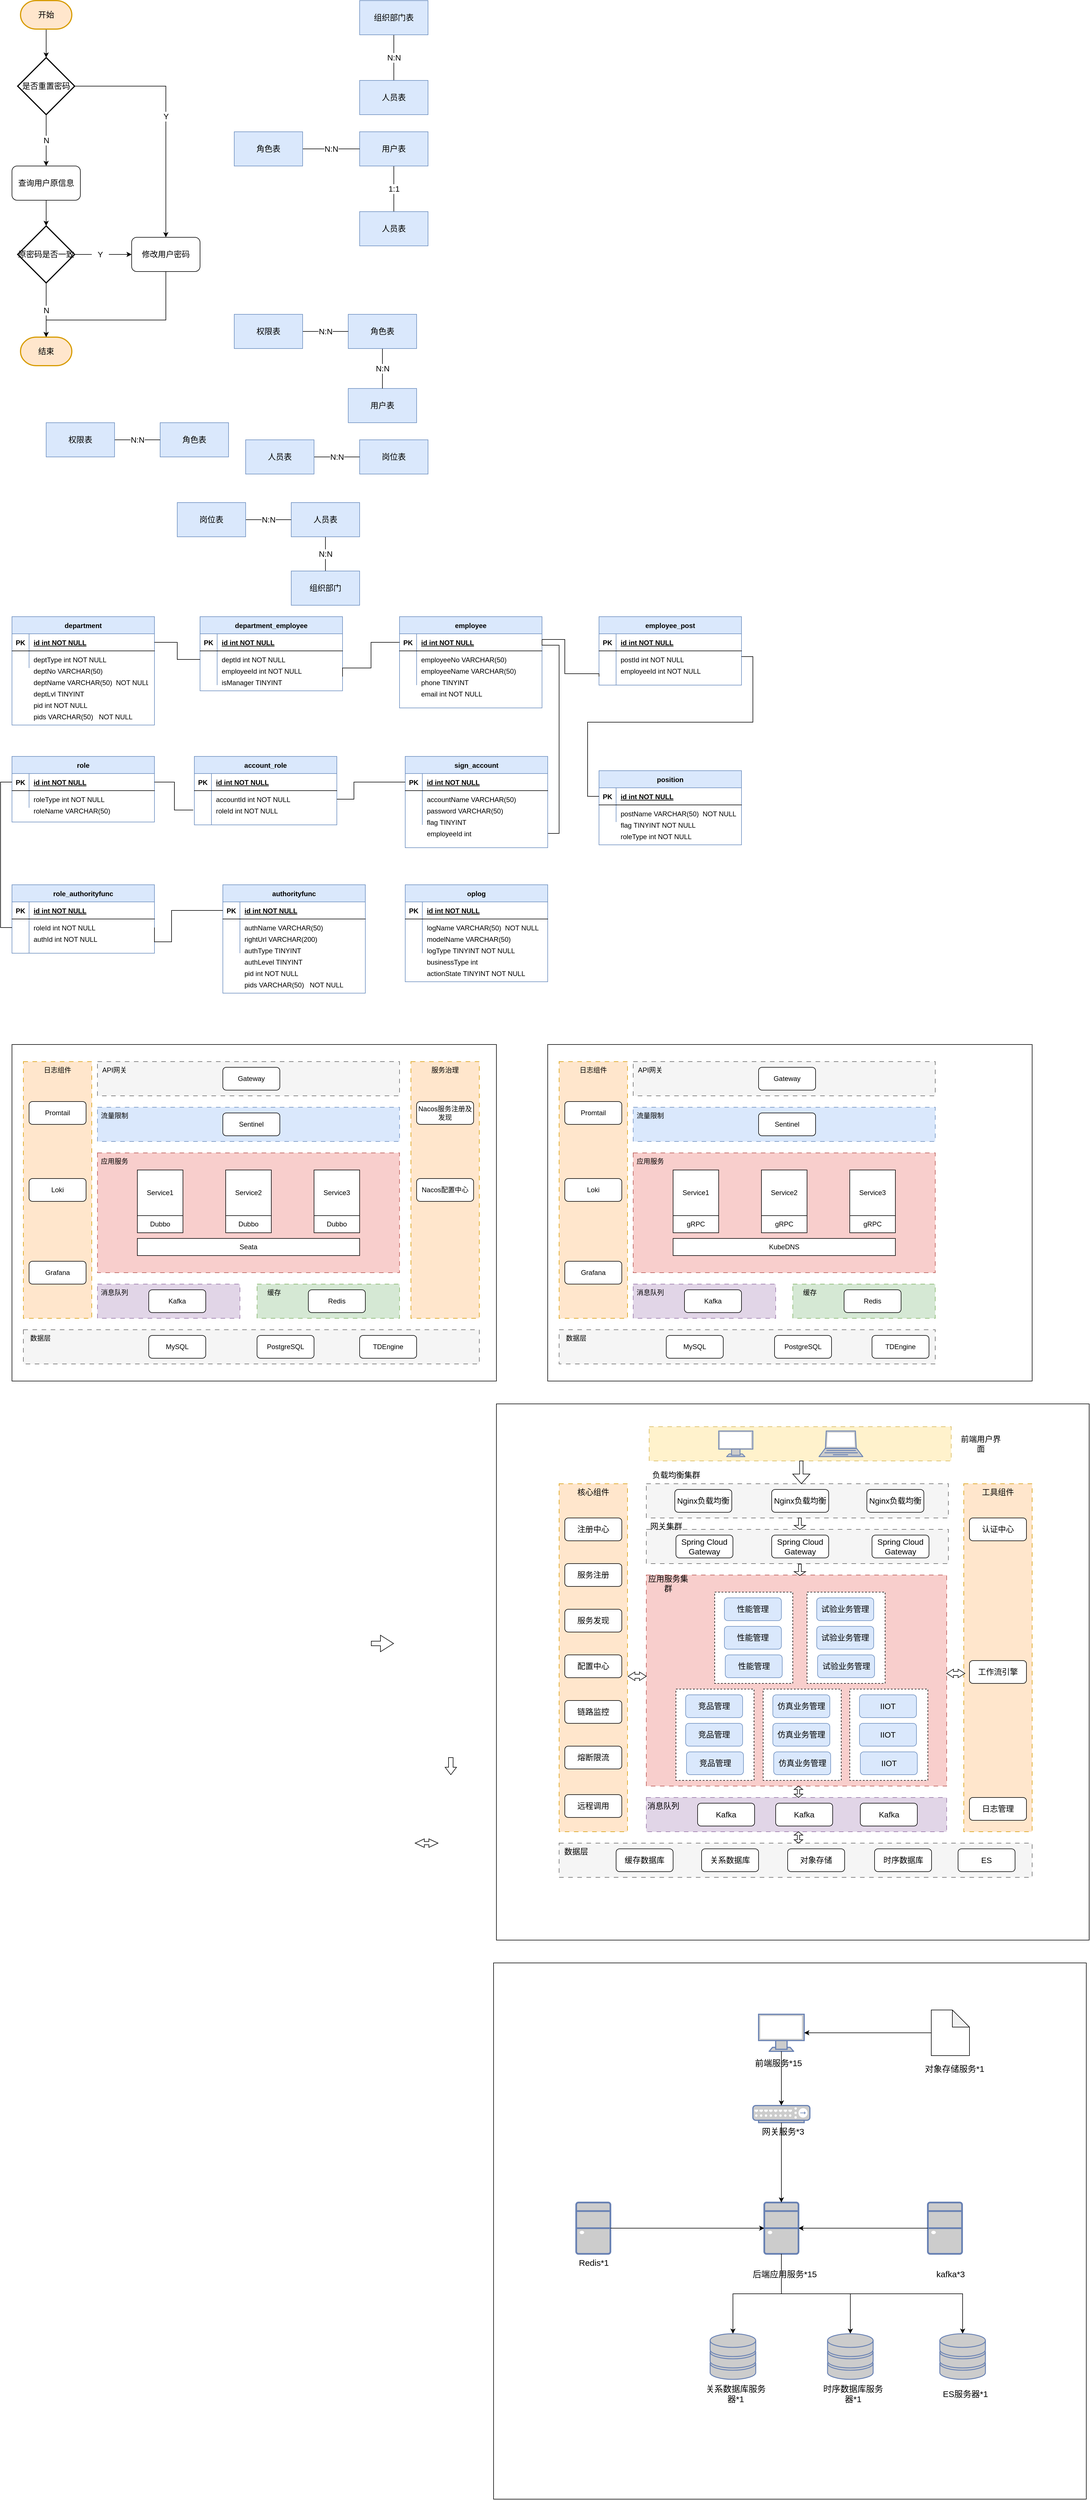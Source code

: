 <mxfile version="24.8.3">
  <diagram id="cUgM90u6OGX9hgd6Vjcb" name="第 1 页">
    <mxGraphModel dx="1687" dy="868" grid="1" gridSize="10" guides="1" tooltips="1" connect="1" arrows="1" fold="1" page="1" pageScale="1" pageWidth="827" pageHeight="1169" math="1" shadow="0">
      <root>
        <mxCell id="0" />
        <mxCell id="1" parent="0" />
        <mxCell id="5Ot4b3tRMixygAjQAWJP-36" value="" style="rounded=0;whiteSpace=wrap;html=1;" parent="1" vertex="1">
          <mxGeometry x="60" y="2090" width="850" height="590" as="geometry" />
        </mxCell>
        <mxCell id="gLiJT_Oy5ucblzhfaL7l-9" value="" style="edgeStyle=orthogonalEdgeStyle;rounded=0;orthogonalLoop=1;jettySize=auto;html=1;fontSize=14;" parent="1" source="gLiJT_Oy5ucblzhfaL7l-2" edge="1">
          <mxGeometry relative="1" as="geometry">
            <mxPoint x="120" y="360" as="targetPoint" />
          </mxGeometry>
        </mxCell>
        <mxCell id="gLiJT_Oy5ucblzhfaL7l-2" value="开始" style="strokeWidth=2;html=1;shape=mxgraph.flowchart.terminator;whiteSpace=wrap;fontSize=14;fillColor=#ffe6cc;strokeColor=#d79b00;" parent="1" vertex="1">
          <mxGeometry x="75" y="260" width="90" height="50" as="geometry" />
        </mxCell>
        <mxCell id="gLiJT_Oy5ucblzhfaL7l-38" value="N" style="edgeStyle=orthogonalEdgeStyle;rounded=0;orthogonalLoop=1;jettySize=auto;html=1;fontSize=14;endArrow=classic;endFill=1;" parent="1" source="gLiJT_Oy5ucblzhfaL7l-3" target="gLiJT_Oy5ucblzhfaL7l-13" edge="1">
          <mxGeometry relative="1" as="geometry" />
        </mxCell>
        <mxCell id="gLiJT_Oy5ucblzhfaL7l-39" value="Y" style="edgeStyle=orthogonalEdgeStyle;rounded=0;orthogonalLoop=1;jettySize=auto;html=1;exitX=1;exitY=0.5;exitDx=0;exitDy=0;exitPerimeter=0;entryX=0.5;entryY=0;entryDx=0;entryDy=0;fontSize=14;endArrow=classic;endFill=1;" parent="1" source="gLiJT_Oy5ucblzhfaL7l-3" target="gLiJT_Oy5ucblzhfaL7l-11" edge="1">
          <mxGeometry relative="1" as="geometry" />
        </mxCell>
        <mxCell id="gLiJT_Oy5ucblzhfaL7l-3" value="是否重置密码" style="strokeWidth=2;html=1;shape=mxgraph.flowchart.decision;whiteSpace=wrap;fontSize=14;" parent="1" vertex="1">
          <mxGeometry x="70" y="360" width="100" height="100" as="geometry" />
        </mxCell>
        <mxCell id="gLiJT_Oy5ucblzhfaL7l-10" value="结束" style="strokeWidth=2;html=1;shape=mxgraph.flowchart.terminator;whiteSpace=wrap;fontSize=14;fillColor=#ffe6cc;strokeColor=#d79b00;" parent="1" vertex="1">
          <mxGeometry x="75" y="850" width="90" height="50" as="geometry" />
        </mxCell>
        <mxCell id="gLiJT_Oy5ucblzhfaL7l-44" style="edgeStyle=orthogonalEdgeStyle;rounded=0;orthogonalLoop=1;jettySize=auto;html=1;exitX=0.5;exitY=1;exitDx=0;exitDy=0;entryX=0.5;entryY=0;entryDx=0;entryDy=0;entryPerimeter=0;fontSize=14;endArrow=classic;endFill=1;" parent="1" source="gLiJT_Oy5ucblzhfaL7l-11" target="gLiJT_Oy5ucblzhfaL7l-10" edge="1">
          <mxGeometry relative="1" as="geometry">
            <Array as="points">
              <mxPoint x="330" y="820" />
              <mxPoint x="120" y="820" />
            </Array>
          </mxGeometry>
        </mxCell>
        <mxCell id="gLiJT_Oy5ucblzhfaL7l-11" value="修改用户密码" style="rounded=1;whiteSpace=wrap;html=1;fontSize=14;" parent="1" vertex="1">
          <mxGeometry x="270" y="675" width="120" height="60" as="geometry" />
        </mxCell>
        <mxCell id="gLiJT_Oy5ucblzhfaL7l-31" value="" style="edgeStyle=orthogonalEdgeStyle;rounded=0;orthogonalLoop=1;jettySize=auto;html=1;fontSize=14;endArrow=classic;endFill=1;" parent="1" source="gLiJT_Oy5ucblzhfaL7l-13" target="gLiJT_Oy5ucblzhfaL7l-30" edge="1">
          <mxGeometry relative="1" as="geometry" />
        </mxCell>
        <mxCell id="gLiJT_Oy5ucblzhfaL7l-13" value="查询用户原信息" style="rounded=1;whiteSpace=wrap;html=1;fontSize=14;" parent="1" vertex="1">
          <mxGeometry x="60" y="550" width="120" height="60" as="geometry" />
        </mxCell>
        <mxCell id="gLiJT_Oy5ucblzhfaL7l-21" value="N:N" style="rounded=0;orthogonalLoop=1;jettySize=auto;html=1;fontSize=14;endArrow=none;endFill=0;" parent="1" source="gLiJT_Oy5ucblzhfaL7l-18" edge="1">
          <mxGeometry relative="1" as="geometry">
            <mxPoint x="730" y="400" as="targetPoint" />
          </mxGeometry>
        </mxCell>
        <mxCell id="gLiJT_Oy5ucblzhfaL7l-18" value="组织部门表" style="rounded=0;whiteSpace=wrap;html=1;fontSize=14;fillColor=#dae8fc;strokeColor=#6c8ebf;" parent="1" vertex="1">
          <mxGeometry x="670" y="260" width="120" height="60" as="geometry" />
        </mxCell>
        <mxCell id="gLiJT_Oy5ucblzhfaL7l-20" value="人员表" style="rounded=0;whiteSpace=wrap;html=1;fontSize=14;fillColor=#dae8fc;strokeColor=#6c8ebf;" parent="1" vertex="1">
          <mxGeometry x="670" y="400" width="120" height="60" as="geometry" />
        </mxCell>
        <mxCell id="gLiJT_Oy5ucblzhfaL7l-23" value="1:1" style="rounded=0;orthogonalLoop=1;jettySize=auto;html=1;fontSize=14;endArrow=none;endFill=0;" parent="1" source="gLiJT_Oy5ucblzhfaL7l-24" edge="1">
          <mxGeometry relative="1" as="geometry">
            <mxPoint x="730" y="630" as="targetPoint" />
          </mxGeometry>
        </mxCell>
        <mxCell id="gLiJT_Oy5ucblzhfaL7l-24" value="用户表" style="rounded=0;whiteSpace=wrap;html=1;fontSize=14;fillColor=#dae8fc;strokeColor=#6c8ebf;" parent="1" vertex="1">
          <mxGeometry x="670" y="490" width="120" height="60" as="geometry" />
        </mxCell>
        <mxCell id="gLiJT_Oy5ucblzhfaL7l-25" value="人员表" style="rounded=0;whiteSpace=wrap;html=1;fontSize=14;fillColor=#dae8fc;strokeColor=#6c8ebf;" parent="1" vertex="1">
          <mxGeometry x="670" y="630" width="120" height="60" as="geometry" />
        </mxCell>
        <mxCell id="gLiJT_Oy5ucblzhfaL7l-27" value="N:N" style="edgeStyle=none;rounded=0;orthogonalLoop=1;jettySize=auto;html=1;fontSize=14;endArrow=none;endFill=0;" parent="1" source="gLiJT_Oy5ucblzhfaL7l-26" target="gLiJT_Oy5ucblzhfaL7l-24" edge="1">
          <mxGeometry relative="1" as="geometry" />
        </mxCell>
        <mxCell id="gLiJT_Oy5ucblzhfaL7l-26" value="角色表" style="rounded=0;whiteSpace=wrap;html=1;fontSize=14;fillColor=#dae8fc;strokeColor=#6c8ebf;" parent="1" vertex="1">
          <mxGeometry x="450" y="490" width="120" height="60" as="geometry" />
        </mxCell>
        <mxCell id="gLiJT_Oy5ucblzhfaL7l-40" style="edgeStyle=orthogonalEdgeStyle;rounded=0;orthogonalLoop=1;jettySize=auto;html=1;exitX=1;exitY=0.5;exitDx=0;exitDy=0;exitPerimeter=0;entryX=0;entryY=0.5;entryDx=0;entryDy=0;fontSize=14;endArrow=classic;endFill=1;startArrow=none;" parent="1" source="gLiJT_Oy5ucblzhfaL7l-33" target="gLiJT_Oy5ucblzhfaL7l-11" edge="1">
          <mxGeometry relative="1" as="geometry" />
        </mxCell>
        <mxCell id="gLiJT_Oy5ucblzhfaL7l-42" value="N" style="edgeStyle=orthogonalEdgeStyle;rounded=0;orthogonalLoop=1;jettySize=auto;html=1;fontSize=14;endArrow=classic;endFill=1;" parent="1" source="gLiJT_Oy5ucblzhfaL7l-30" target="gLiJT_Oy5ucblzhfaL7l-10" edge="1">
          <mxGeometry relative="1" as="geometry" />
        </mxCell>
        <mxCell id="gLiJT_Oy5ucblzhfaL7l-30" value="原密码是否一致" style="strokeWidth=2;html=1;shape=mxgraph.flowchart.decision;whiteSpace=wrap;fontSize=14;" parent="1" vertex="1">
          <mxGeometry x="70" y="655" width="100" height="100" as="geometry" />
        </mxCell>
        <mxCell id="gLiJT_Oy5ucblzhfaL7l-33" value="Y" style="whiteSpace=wrap;html=1;fontSize=14;strokeWidth=1;fillColor=none;strokeColor=none;" parent="1" vertex="1">
          <mxGeometry x="200" y="695" width="30" height="20" as="geometry" />
        </mxCell>
        <mxCell id="gLiJT_Oy5ucblzhfaL7l-41" value="" style="edgeStyle=orthogonalEdgeStyle;rounded=0;orthogonalLoop=1;jettySize=auto;html=1;exitX=1;exitY=0.5;exitDx=0;exitDy=0;exitPerimeter=0;entryX=0;entryY=0.5;entryDx=0;entryDy=0;fontSize=14;endArrow=none;endFill=1;" parent="1" source="gLiJT_Oy5ucblzhfaL7l-30" target="gLiJT_Oy5ucblzhfaL7l-33" edge="1">
          <mxGeometry relative="1" as="geometry">
            <mxPoint x="170" y="705" as="sourcePoint" />
            <mxPoint x="270" y="705" as="targetPoint" />
          </mxGeometry>
        </mxCell>
        <mxCell id="gLiJT_Oy5ucblzhfaL7l-45" value="用户表" style="rounded=0;whiteSpace=wrap;html=1;fontSize=14;fillColor=#dae8fc;strokeColor=#6c8ebf;" parent="1" vertex="1">
          <mxGeometry x="650" y="940" width="120" height="60" as="geometry" />
        </mxCell>
        <mxCell id="gLiJT_Oy5ucblzhfaL7l-46" value="N:N" style="edgeStyle=none;rounded=0;orthogonalLoop=1;jettySize=auto;html=1;fontSize=14;endArrow=none;endFill=0;" parent="1" source="gLiJT_Oy5ucblzhfaL7l-47" target="gLiJT_Oy5ucblzhfaL7l-45" edge="1">
          <mxGeometry relative="1" as="geometry" />
        </mxCell>
        <mxCell id="gLiJT_Oy5ucblzhfaL7l-47" value="角色表" style="rounded=0;whiteSpace=wrap;html=1;fontSize=14;fillColor=#dae8fc;strokeColor=#6c8ebf;" parent="1" vertex="1">
          <mxGeometry x="650" y="810" width="120" height="60" as="geometry" />
        </mxCell>
        <mxCell id="gLiJT_Oy5ucblzhfaL7l-49" value="N:N" style="edgeStyle=orthogonalEdgeStyle;rounded=0;orthogonalLoop=1;jettySize=auto;html=1;fontSize=14;endArrow=none;endFill=0;" parent="1" source="gLiJT_Oy5ucblzhfaL7l-48" target="gLiJT_Oy5ucblzhfaL7l-47" edge="1">
          <mxGeometry relative="1" as="geometry" />
        </mxCell>
        <mxCell id="gLiJT_Oy5ucblzhfaL7l-48" value="权限表" style="rounded=0;whiteSpace=wrap;html=1;fontSize=14;fillColor=#dae8fc;strokeColor=#6c8ebf;" parent="1" vertex="1">
          <mxGeometry x="450" y="810" width="120" height="60" as="geometry" />
        </mxCell>
        <mxCell id="gLiJT_Oy5ucblzhfaL7l-50" value="角色表" style="rounded=0;whiteSpace=wrap;html=1;fontSize=14;fillColor=#dae8fc;strokeColor=#6c8ebf;" parent="1" vertex="1">
          <mxGeometry x="320" y="1000" width="120" height="60" as="geometry" />
        </mxCell>
        <mxCell id="gLiJT_Oy5ucblzhfaL7l-51" value="N:N" style="edgeStyle=orthogonalEdgeStyle;rounded=0;orthogonalLoop=1;jettySize=auto;html=1;fontSize=14;endArrow=none;endFill=0;" parent="1" source="gLiJT_Oy5ucblzhfaL7l-52" target="gLiJT_Oy5ucblzhfaL7l-50" edge="1">
          <mxGeometry relative="1" as="geometry" />
        </mxCell>
        <mxCell id="gLiJT_Oy5ucblzhfaL7l-52" value="权限表" style="rounded=0;whiteSpace=wrap;html=1;fontSize=14;fillColor=#dae8fc;strokeColor=#6c8ebf;" parent="1" vertex="1">
          <mxGeometry x="120" y="1000" width="120" height="60" as="geometry" />
        </mxCell>
        <mxCell id="gLiJT_Oy5ucblzhfaL7l-53" value="岗位表" style="rounded=0;whiteSpace=wrap;html=1;fontSize=14;fillColor=#dae8fc;strokeColor=#6c8ebf;" parent="1" vertex="1">
          <mxGeometry x="670" y="1030" width="120" height="60" as="geometry" />
        </mxCell>
        <mxCell id="gLiJT_Oy5ucblzhfaL7l-54" value="N:N" style="edgeStyle=orthogonalEdgeStyle;rounded=0;orthogonalLoop=1;jettySize=auto;html=1;fontSize=14;endArrow=none;endFill=0;" parent="1" source="gLiJT_Oy5ucblzhfaL7l-55" target="gLiJT_Oy5ucblzhfaL7l-53" edge="1">
          <mxGeometry relative="1" as="geometry" />
        </mxCell>
        <mxCell id="gLiJT_Oy5ucblzhfaL7l-55" value="人员表" style="rounded=0;whiteSpace=wrap;html=1;fontSize=14;fillColor=#dae8fc;strokeColor=#6c8ebf;" parent="1" vertex="1">
          <mxGeometry x="470" y="1030" width="120" height="60" as="geometry" />
        </mxCell>
        <mxCell id="gLiJT_Oy5ucblzhfaL7l-60" value="N:N" style="edgeStyle=orthogonalEdgeStyle;rounded=0;orthogonalLoop=1;jettySize=auto;html=1;fontSize=14;endArrow=none;endFill=0;" parent="1" source="gLiJT_Oy5ucblzhfaL7l-56" target="gLiJT_Oy5ucblzhfaL7l-59" edge="1">
          <mxGeometry relative="1" as="geometry" />
        </mxCell>
        <mxCell id="gLiJT_Oy5ucblzhfaL7l-56" value="人员表" style="rounded=0;whiteSpace=wrap;html=1;fontSize=14;fillColor=#dae8fc;strokeColor=#6c8ebf;" parent="1" vertex="1">
          <mxGeometry x="550" y="1140" width="120" height="60" as="geometry" />
        </mxCell>
        <mxCell id="gLiJT_Oy5ucblzhfaL7l-57" value="N:N" style="edgeStyle=orthogonalEdgeStyle;rounded=0;orthogonalLoop=1;jettySize=auto;html=1;fontSize=14;endArrow=none;endFill=0;" parent="1" source="gLiJT_Oy5ucblzhfaL7l-58" target="gLiJT_Oy5ucblzhfaL7l-56" edge="1">
          <mxGeometry relative="1" as="geometry" />
        </mxCell>
        <mxCell id="gLiJT_Oy5ucblzhfaL7l-58" value="岗位表" style="rounded=0;whiteSpace=wrap;html=1;fontSize=14;fillColor=#dae8fc;strokeColor=#6c8ebf;" parent="1" vertex="1">
          <mxGeometry x="350" y="1140" width="120" height="60" as="geometry" />
        </mxCell>
        <mxCell id="gLiJT_Oy5ucblzhfaL7l-59" value="组织部门" style="rounded=0;whiteSpace=wrap;html=1;fontSize=14;fillColor=#dae8fc;strokeColor=#6c8ebf;" parent="1" vertex="1">
          <mxGeometry x="550" y="1260" width="120" height="60" as="geometry" />
        </mxCell>
        <mxCell id="gLiJT_Oy5ucblzhfaL7l-92" value="department_employee" style="shape=table;startSize=30;container=1;collapsible=1;childLayout=tableLayout;fixedRows=1;rowLines=0;fontStyle=1;align=center;resizeLast=1;fillColor=#dae8fc;strokeColor=#6c8ebf;" parent="1" vertex="1">
          <mxGeometry x="390" y="1340" width="250" height="130" as="geometry" />
        </mxCell>
        <mxCell id="gLiJT_Oy5ucblzhfaL7l-93" value="" style="shape=partialRectangle;collapsible=0;dropTarget=0;pointerEvents=0;fillColor=none;points=[[0,0.5],[1,0.5]];portConstraint=eastwest;top=0;left=0;right=0;bottom=1;" parent="gLiJT_Oy5ucblzhfaL7l-92" vertex="1">
          <mxGeometry y="30" width="250" height="30" as="geometry" />
        </mxCell>
        <mxCell id="gLiJT_Oy5ucblzhfaL7l-94" value="PK" style="shape=partialRectangle;overflow=hidden;connectable=0;fillColor=none;top=0;left=0;bottom=0;right=0;fontStyle=1;" parent="gLiJT_Oy5ucblzhfaL7l-93" vertex="1">
          <mxGeometry width="30" height="30" as="geometry">
            <mxRectangle width="30" height="30" as="alternateBounds" />
          </mxGeometry>
        </mxCell>
        <mxCell id="gLiJT_Oy5ucblzhfaL7l-95" value="id int NOT NULL" style="shape=partialRectangle;overflow=hidden;connectable=0;fillColor=none;top=0;left=0;bottom=0;right=0;align=left;spacingLeft=6;fontStyle=5;" parent="gLiJT_Oy5ucblzhfaL7l-93" vertex="1">
          <mxGeometry x="30" width="220" height="30" as="geometry">
            <mxRectangle width="220" height="30" as="alternateBounds" />
          </mxGeometry>
        </mxCell>
        <mxCell id="gLiJT_Oy5ucblzhfaL7l-96" value="" style="shape=partialRectangle;collapsible=0;dropTarget=0;pointerEvents=0;fillColor=none;points=[[0,0.5],[1,0.5]];portConstraint=eastwest;top=0;left=0;right=0;bottom=0;" parent="gLiJT_Oy5ucblzhfaL7l-92" vertex="1">
          <mxGeometry y="60" width="250" height="30" as="geometry" />
        </mxCell>
        <mxCell id="gLiJT_Oy5ucblzhfaL7l-97" value="" style="shape=partialRectangle;overflow=hidden;connectable=0;fillColor=none;top=0;left=0;bottom=0;right=0;" parent="gLiJT_Oy5ucblzhfaL7l-96" vertex="1">
          <mxGeometry width="30" height="30" as="geometry">
            <mxRectangle width="30" height="30" as="alternateBounds" />
          </mxGeometry>
        </mxCell>
        <mxCell id="gLiJT_Oy5ucblzhfaL7l-98" value="" style="shape=partialRectangle;overflow=hidden;connectable=0;fillColor=none;top=0;left=0;bottom=0;right=0;align=left;spacingLeft=6;" parent="gLiJT_Oy5ucblzhfaL7l-96" vertex="1">
          <mxGeometry x="30" width="220" height="30" as="geometry">
            <mxRectangle width="220" height="30" as="alternateBounds" />
          </mxGeometry>
        </mxCell>
        <mxCell id="gLiJT_Oy5ucblzhfaL7l-99" value="" style="shape=partialRectangle;collapsible=0;dropTarget=0;pointerEvents=0;fillColor=none;points=[[0,0.5],[1,0.5]];portConstraint=eastwest;top=0;left=0;right=0;bottom=0;" parent="gLiJT_Oy5ucblzhfaL7l-92" vertex="1">
          <mxGeometry y="90" width="250" height="30" as="geometry" />
        </mxCell>
        <mxCell id="gLiJT_Oy5ucblzhfaL7l-100" value="" style="shape=partialRectangle;overflow=hidden;connectable=0;fillColor=none;top=0;left=0;bottom=0;right=0;" parent="gLiJT_Oy5ucblzhfaL7l-99" vertex="1">
          <mxGeometry width="30" height="30" as="geometry">
            <mxRectangle width="30" height="30" as="alternateBounds" />
          </mxGeometry>
        </mxCell>
        <mxCell id="gLiJT_Oy5ucblzhfaL7l-101" value="" style="shape=partialRectangle;overflow=hidden;connectable=0;fillColor=none;top=0;left=0;bottom=0;right=0;align=left;spacingLeft=6;" parent="gLiJT_Oy5ucblzhfaL7l-99" vertex="1">
          <mxGeometry x="30" width="220" height="30" as="geometry">
            <mxRectangle width="220" height="30" as="alternateBounds" />
          </mxGeometry>
        </mxCell>
        <mxCell id="gLiJT_Oy5ucblzhfaL7l-102" value="employee" style="shape=table;startSize=30;container=1;collapsible=1;childLayout=tableLayout;fixedRows=1;rowLines=0;fontStyle=1;align=center;resizeLast=1;fillColor=#dae8fc;strokeColor=#6c8ebf;" parent="1" vertex="1">
          <mxGeometry x="740" y="1340" width="250" height="160" as="geometry" />
        </mxCell>
        <mxCell id="gLiJT_Oy5ucblzhfaL7l-103" value="" style="shape=partialRectangle;collapsible=0;dropTarget=0;pointerEvents=0;fillColor=none;points=[[0,0.5],[1,0.5]];portConstraint=eastwest;top=0;left=0;right=0;bottom=1;" parent="gLiJT_Oy5ucblzhfaL7l-102" vertex="1">
          <mxGeometry y="30" width="250" height="30" as="geometry" />
        </mxCell>
        <mxCell id="gLiJT_Oy5ucblzhfaL7l-104" value="PK" style="shape=partialRectangle;overflow=hidden;connectable=0;fillColor=none;top=0;left=0;bottom=0;right=0;fontStyle=1;" parent="gLiJT_Oy5ucblzhfaL7l-103" vertex="1">
          <mxGeometry width="30" height="30" as="geometry">
            <mxRectangle width="30" height="30" as="alternateBounds" />
          </mxGeometry>
        </mxCell>
        <mxCell id="gLiJT_Oy5ucblzhfaL7l-105" value="" style="shape=partialRectangle;overflow=hidden;connectable=0;fillColor=none;top=0;left=0;bottom=0;right=0;align=left;spacingLeft=6;fontStyle=5;" parent="gLiJT_Oy5ucblzhfaL7l-103" vertex="1">
          <mxGeometry x="30" width="220" height="30" as="geometry">
            <mxRectangle width="220" height="30" as="alternateBounds" />
          </mxGeometry>
        </mxCell>
        <mxCell id="gLiJT_Oy5ucblzhfaL7l-106" value="" style="shape=partialRectangle;collapsible=0;dropTarget=0;pointerEvents=0;fillColor=none;points=[[0,0.5],[1,0.5]];portConstraint=eastwest;top=0;left=0;right=0;bottom=0;" parent="gLiJT_Oy5ucblzhfaL7l-102" vertex="1">
          <mxGeometry y="60" width="250" height="30" as="geometry" />
        </mxCell>
        <mxCell id="gLiJT_Oy5ucblzhfaL7l-107" value="" style="shape=partialRectangle;overflow=hidden;connectable=0;fillColor=none;top=0;left=0;bottom=0;right=0;" parent="gLiJT_Oy5ucblzhfaL7l-106" vertex="1">
          <mxGeometry width="30" height="30" as="geometry">
            <mxRectangle width="30" height="30" as="alternateBounds" />
          </mxGeometry>
        </mxCell>
        <mxCell id="gLiJT_Oy5ucblzhfaL7l-108" value="" style="shape=partialRectangle;overflow=hidden;connectable=0;fillColor=none;top=0;left=0;bottom=0;right=0;align=left;spacingLeft=6;" parent="gLiJT_Oy5ucblzhfaL7l-106" vertex="1">
          <mxGeometry x="30" width="220" height="30" as="geometry">
            <mxRectangle width="220" height="30" as="alternateBounds" />
          </mxGeometry>
        </mxCell>
        <mxCell id="gLiJT_Oy5ucblzhfaL7l-109" value="" style="shape=partialRectangle;collapsible=0;dropTarget=0;pointerEvents=0;fillColor=none;points=[[0,0.5],[1,0.5]];portConstraint=eastwest;top=0;left=0;right=0;bottom=0;" parent="gLiJT_Oy5ucblzhfaL7l-102" vertex="1">
          <mxGeometry y="90" width="250" height="30" as="geometry" />
        </mxCell>
        <mxCell id="gLiJT_Oy5ucblzhfaL7l-110" value="" style="shape=partialRectangle;overflow=hidden;connectable=0;fillColor=none;top=0;left=0;bottom=0;right=0;" parent="gLiJT_Oy5ucblzhfaL7l-109" vertex="1">
          <mxGeometry width="30" height="30" as="geometry">
            <mxRectangle width="30" height="30" as="alternateBounds" />
          </mxGeometry>
        </mxCell>
        <mxCell id="gLiJT_Oy5ucblzhfaL7l-111" value="" style="shape=partialRectangle;overflow=hidden;connectable=0;fillColor=none;top=0;left=0;bottom=0;right=0;align=left;spacingLeft=6;" parent="gLiJT_Oy5ucblzhfaL7l-109" vertex="1">
          <mxGeometry x="30" width="220" height="30" as="geometry">
            <mxRectangle width="220" height="30" as="alternateBounds" />
          </mxGeometry>
        </mxCell>
        <mxCell id="gLiJT_Oy5ucblzhfaL7l-112" value="department" style="shape=table;startSize=30;container=1;collapsible=1;childLayout=tableLayout;fixedRows=1;rowLines=0;fontStyle=1;align=center;resizeLast=1;fillColor=#dae8fc;strokeColor=#6c8ebf;" parent="1" vertex="1">
          <mxGeometry x="60" y="1340" width="250" height="190" as="geometry" />
        </mxCell>
        <mxCell id="gLiJT_Oy5ucblzhfaL7l-113" value="" style="shape=partialRectangle;collapsible=0;dropTarget=0;pointerEvents=0;fillColor=none;points=[[0,0.5],[1,0.5]];portConstraint=eastwest;top=0;left=0;right=0;bottom=1;" parent="gLiJT_Oy5ucblzhfaL7l-112" vertex="1">
          <mxGeometry y="30" width="250" height="30" as="geometry" />
        </mxCell>
        <mxCell id="gLiJT_Oy5ucblzhfaL7l-114" value="PK" style="shape=partialRectangle;overflow=hidden;connectable=0;fillColor=none;top=0;left=0;bottom=0;right=0;fontStyle=1;" parent="gLiJT_Oy5ucblzhfaL7l-113" vertex="1">
          <mxGeometry width="30" height="30" as="geometry">
            <mxRectangle width="30" height="30" as="alternateBounds" />
          </mxGeometry>
        </mxCell>
        <mxCell id="gLiJT_Oy5ucblzhfaL7l-115" value="id int NOT NULL " style="shape=partialRectangle;overflow=hidden;connectable=0;fillColor=none;top=0;left=0;bottom=0;right=0;align=left;spacingLeft=6;fontStyle=5;" parent="gLiJT_Oy5ucblzhfaL7l-113" vertex="1">
          <mxGeometry x="30" width="220" height="30" as="geometry">
            <mxRectangle width="220" height="30" as="alternateBounds" />
          </mxGeometry>
        </mxCell>
        <mxCell id="gLiJT_Oy5ucblzhfaL7l-116" value="" style="shape=partialRectangle;collapsible=0;dropTarget=0;pointerEvents=0;fillColor=none;points=[[0,0.5],[1,0.5]];portConstraint=eastwest;top=0;left=0;right=0;bottom=0;" parent="gLiJT_Oy5ucblzhfaL7l-112" vertex="1">
          <mxGeometry y="60" width="250" height="30" as="geometry" />
        </mxCell>
        <mxCell id="gLiJT_Oy5ucblzhfaL7l-117" value="" style="shape=partialRectangle;overflow=hidden;connectable=0;fillColor=none;top=0;left=0;bottom=0;right=0;" parent="gLiJT_Oy5ucblzhfaL7l-116" vertex="1">
          <mxGeometry width="30" height="30" as="geometry">
            <mxRectangle width="30" height="30" as="alternateBounds" />
          </mxGeometry>
        </mxCell>
        <mxCell id="gLiJT_Oy5ucblzhfaL7l-118" value="deptType int NOT NULL" style="shape=partialRectangle;overflow=hidden;connectable=0;fillColor=none;top=0;left=0;bottom=0;right=0;align=left;spacingLeft=6;" parent="gLiJT_Oy5ucblzhfaL7l-116" vertex="1">
          <mxGeometry x="30" width="220" height="30" as="geometry">
            <mxRectangle width="220" height="30" as="alternateBounds" />
          </mxGeometry>
        </mxCell>
        <mxCell id="gLiJT_Oy5ucblzhfaL7l-119" style="edgeStyle=orthogonalEdgeStyle;rounded=0;orthogonalLoop=1;jettySize=auto;html=1;exitX=1;exitY=0.5;exitDx=0;exitDy=0;entryX=0;entryY=0.5;entryDx=0;entryDy=0;fontSize=14;endArrow=none;endFill=0;" parent="1" source="gLiJT_Oy5ucblzhfaL7l-113" target="gLiJT_Oy5ucblzhfaL7l-96" edge="1">
          <mxGeometry relative="1" as="geometry" />
        </mxCell>
        <mxCell id="gLiJT_Oy5ucblzhfaL7l-120" value="deptNo VARCHAR(50) " style="shape=partialRectangle;overflow=hidden;connectable=0;fillColor=none;top=0;left=0;bottom=0;right=0;align=left;spacingLeft=6;" parent="1" vertex="1">
          <mxGeometry x="90" y="1420" width="210" height="30" as="geometry">
            <mxRectangle width="220" height="30" as="alternateBounds" />
          </mxGeometry>
        </mxCell>
        <mxCell id="gLiJT_Oy5ucblzhfaL7l-121" value="deptName VARCHAR(50)  NOT NULL" style="shape=partialRectangle;overflow=hidden;connectable=0;fillColor=none;top=0;left=0;bottom=0;right=0;align=left;spacingLeft=6;" parent="1" vertex="1">
          <mxGeometry x="90" y="1440" width="210" height="30" as="geometry">
            <mxRectangle width="220" height="30" as="alternateBounds" />
          </mxGeometry>
        </mxCell>
        <mxCell id="gLiJT_Oy5ucblzhfaL7l-122" value="deptLvl TINYINT" style="shape=partialRectangle;overflow=hidden;connectable=0;fillColor=none;top=0;left=0;bottom=0;right=0;align=left;spacingLeft=6;" parent="1" vertex="1">
          <mxGeometry x="90" y="1460" width="210" height="30" as="geometry">
            <mxRectangle width="220" height="30" as="alternateBounds" />
          </mxGeometry>
        </mxCell>
        <mxCell id="gLiJT_Oy5ucblzhfaL7l-123" value="pid int NOT NULL" style="shape=partialRectangle;overflow=hidden;connectable=0;fillColor=none;top=0;left=0;bottom=0;right=0;align=left;spacingLeft=6;" parent="1" vertex="1">
          <mxGeometry x="90" y="1480" width="210" height="30" as="geometry">
            <mxRectangle width="220" height="30" as="alternateBounds" />
          </mxGeometry>
        </mxCell>
        <mxCell id="gLiJT_Oy5ucblzhfaL7l-124" value="pids VARCHAR(50)   NOT NULL" style="shape=partialRectangle;overflow=hidden;connectable=0;fillColor=none;top=0;left=0;bottom=0;right=0;align=left;spacingLeft=6;" parent="1" vertex="1">
          <mxGeometry x="90" y="1500" width="210" height="30" as="geometry">
            <mxRectangle width="220" height="30" as="alternateBounds" />
          </mxGeometry>
        </mxCell>
        <mxCell id="gLiJT_Oy5ucblzhfaL7l-125" value="deptId int NOT NULL" style="shape=partialRectangle;overflow=hidden;connectable=0;fillColor=none;top=0;left=0;bottom=0;right=0;align=left;spacingLeft=6;" parent="1" vertex="1">
          <mxGeometry x="420" y="1400" width="220" height="30" as="geometry">
            <mxRectangle width="220" height="30" as="alternateBounds" />
          </mxGeometry>
        </mxCell>
        <mxCell id="gLiJT_Oy5ucblzhfaL7l-126" value="employeeId int NOT NULL " style="shape=partialRectangle;overflow=hidden;connectable=0;fillColor=none;top=0;left=0;bottom=0;right=0;align=left;spacingLeft=6;" parent="1" vertex="1">
          <mxGeometry x="420" y="1420" width="210" height="30" as="geometry">
            <mxRectangle width="220" height="30" as="alternateBounds" />
          </mxGeometry>
        </mxCell>
        <mxCell id="gLiJT_Oy5ucblzhfaL7l-127" value="isManager TINYINT" style="shape=partialRectangle;overflow=hidden;connectable=0;fillColor=none;top=0;left=0;bottom=0;right=0;align=left;spacingLeft=6;" parent="1" vertex="1">
          <mxGeometry x="420" y="1440" width="210" height="30" as="geometry">
            <mxRectangle width="220" height="30" as="alternateBounds" />
          </mxGeometry>
        </mxCell>
        <mxCell id="gLiJT_Oy5ucblzhfaL7l-129" value="id int NOT NULL" style="shape=partialRectangle;overflow=hidden;connectable=0;fillColor=none;top=0;left=0;bottom=0;right=0;align=left;spacingLeft=6;fontStyle=5;" parent="1" vertex="1">
          <mxGeometry x="770" y="1370" width="220" height="30" as="geometry">
            <mxRectangle width="220" height="30" as="alternateBounds" />
          </mxGeometry>
        </mxCell>
        <mxCell id="gLiJT_Oy5ucblzhfaL7l-130" value="employeeNo VARCHAR(50) " style="shape=partialRectangle;overflow=hidden;connectable=0;fillColor=none;top=0;left=0;bottom=0;right=0;align=left;spacingLeft=6;" parent="1" vertex="1">
          <mxGeometry x="770" y="1400" width="220" height="30" as="geometry">
            <mxRectangle width="220" height="30" as="alternateBounds" />
          </mxGeometry>
        </mxCell>
        <mxCell id="gLiJT_Oy5ucblzhfaL7l-131" value="employeeName VARCHAR(50) " style="shape=partialRectangle;overflow=hidden;connectable=0;fillColor=none;top=0;left=0;bottom=0;right=0;align=left;spacingLeft=6;" parent="1" vertex="1">
          <mxGeometry x="770" y="1420" width="210" height="30" as="geometry">
            <mxRectangle width="220" height="30" as="alternateBounds" />
          </mxGeometry>
        </mxCell>
        <mxCell id="gLiJT_Oy5ucblzhfaL7l-132" value="phone TINYINT" style="shape=partialRectangle;overflow=hidden;connectable=0;fillColor=none;top=0;left=0;bottom=0;right=0;align=left;spacingLeft=6;" parent="1" vertex="1">
          <mxGeometry x="770" y="1440" width="210" height="30" as="geometry">
            <mxRectangle width="220" height="30" as="alternateBounds" />
          </mxGeometry>
        </mxCell>
        <mxCell id="gLiJT_Oy5ucblzhfaL7l-133" value="email int NOT NULL" style="shape=partialRectangle;overflow=hidden;connectable=0;fillColor=none;top=0;left=0;bottom=0;right=0;align=left;spacingLeft=6;" parent="1" vertex="1">
          <mxGeometry x="770" y="1460" width="210" height="30" as="geometry">
            <mxRectangle width="220" height="30" as="alternateBounds" />
          </mxGeometry>
        </mxCell>
        <mxCell id="gLiJT_Oy5ucblzhfaL7l-135" style="edgeStyle=orthogonalEdgeStyle;rounded=0;orthogonalLoop=1;jettySize=auto;html=1;exitX=1;exitY=0.5;exitDx=0;exitDy=0;entryX=0;entryY=0.5;entryDx=0;entryDy=0;fontSize=14;endArrow=none;endFill=0;" parent="1" source="gLiJT_Oy5ucblzhfaL7l-99" target="gLiJT_Oy5ucblzhfaL7l-103" edge="1">
          <mxGeometry relative="1" as="geometry">
            <Array as="points">
              <mxPoint x="640" y="1430" />
              <mxPoint x="690" y="1430" />
              <mxPoint x="690" y="1385" />
            </Array>
          </mxGeometry>
        </mxCell>
        <mxCell id="gLiJT_Oy5ucblzhfaL7l-136" value="employee_post" style="shape=table;startSize=30;container=1;collapsible=1;childLayout=tableLayout;fixedRows=1;rowLines=0;fontStyle=1;align=center;resizeLast=1;fillColor=#dae8fc;strokeColor=#6c8ebf;" parent="1" vertex="1">
          <mxGeometry x="1090" y="1340" width="250" height="120" as="geometry" />
        </mxCell>
        <mxCell id="gLiJT_Oy5ucblzhfaL7l-137" value="" style="shape=partialRectangle;collapsible=0;dropTarget=0;pointerEvents=0;fillColor=none;points=[[0,0.5],[1,0.5]];portConstraint=eastwest;top=0;left=0;right=0;bottom=1;" parent="gLiJT_Oy5ucblzhfaL7l-136" vertex="1">
          <mxGeometry y="30" width="250" height="30" as="geometry" />
        </mxCell>
        <mxCell id="gLiJT_Oy5ucblzhfaL7l-138" value="PK" style="shape=partialRectangle;overflow=hidden;connectable=0;fillColor=none;top=0;left=0;bottom=0;right=0;fontStyle=1;" parent="gLiJT_Oy5ucblzhfaL7l-137" vertex="1">
          <mxGeometry width="30" height="30" as="geometry">
            <mxRectangle width="30" height="30" as="alternateBounds" />
          </mxGeometry>
        </mxCell>
        <mxCell id="gLiJT_Oy5ucblzhfaL7l-139" value="id int NOT NULL" style="shape=partialRectangle;overflow=hidden;connectable=0;fillColor=none;top=0;left=0;bottom=0;right=0;align=left;spacingLeft=6;fontStyle=5;" parent="gLiJT_Oy5ucblzhfaL7l-137" vertex="1">
          <mxGeometry x="30" width="220" height="30" as="geometry">
            <mxRectangle width="220" height="30" as="alternateBounds" />
          </mxGeometry>
        </mxCell>
        <mxCell id="gLiJT_Oy5ucblzhfaL7l-140" value="" style="shape=partialRectangle;collapsible=0;dropTarget=0;pointerEvents=0;fillColor=none;points=[[0,0.5],[1,0.5]];portConstraint=eastwest;top=0;left=0;right=0;bottom=0;" parent="gLiJT_Oy5ucblzhfaL7l-136" vertex="1">
          <mxGeometry y="60" width="250" height="30" as="geometry" />
        </mxCell>
        <mxCell id="gLiJT_Oy5ucblzhfaL7l-141" value="" style="shape=partialRectangle;overflow=hidden;connectable=0;fillColor=none;top=0;left=0;bottom=0;right=0;" parent="gLiJT_Oy5ucblzhfaL7l-140" vertex="1">
          <mxGeometry width="30" height="30" as="geometry">
            <mxRectangle width="30" height="30" as="alternateBounds" />
          </mxGeometry>
        </mxCell>
        <mxCell id="gLiJT_Oy5ucblzhfaL7l-142" value="" style="shape=partialRectangle;overflow=hidden;connectable=0;fillColor=none;top=0;left=0;bottom=0;right=0;align=left;spacingLeft=6;" parent="gLiJT_Oy5ucblzhfaL7l-140" vertex="1">
          <mxGeometry x="30" width="220" height="30" as="geometry">
            <mxRectangle width="220" height="30" as="alternateBounds" />
          </mxGeometry>
        </mxCell>
        <mxCell id="gLiJT_Oy5ucblzhfaL7l-143" value="" style="shape=partialRectangle;collapsible=0;dropTarget=0;pointerEvents=0;fillColor=none;points=[[0,0.5],[1,0.5]];portConstraint=eastwest;top=0;left=0;right=0;bottom=0;" parent="gLiJT_Oy5ucblzhfaL7l-136" vertex="1">
          <mxGeometry y="90" width="250" height="30" as="geometry" />
        </mxCell>
        <mxCell id="gLiJT_Oy5ucblzhfaL7l-144" value="" style="shape=partialRectangle;overflow=hidden;connectable=0;fillColor=none;top=0;left=0;bottom=0;right=0;" parent="gLiJT_Oy5ucblzhfaL7l-143" vertex="1">
          <mxGeometry width="30" height="30" as="geometry">
            <mxRectangle width="30" height="30" as="alternateBounds" />
          </mxGeometry>
        </mxCell>
        <mxCell id="gLiJT_Oy5ucblzhfaL7l-145" value="" style="shape=partialRectangle;overflow=hidden;connectable=0;fillColor=none;top=0;left=0;bottom=0;right=0;align=left;spacingLeft=6;" parent="gLiJT_Oy5ucblzhfaL7l-143" vertex="1">
          <mxGeometry x="30" width="220" height="30" as="geometry">
            <mxRectangle width="220" height="30" as="alternateBounds" />
          </mxGeometry>
        </mxCell>
        <mxCell id="gLiJT_Oy5ucblzhfaL7l-146" value="position" style="shape=table;startSize=30;container=1;collapsible=1;childLayout=tableLayout;fixedRows=1;rowLines=0;fontStyle=1;align=center;resizeLast=1;fillColor=#dae8fc;strokeColor=#6c8ebf;" parent="1" vertex="1">
          <mxGeometry x="1090" y="1610" width="250" height="130" as="geometry" />
        </mxCell>
        <mxCell id="gLiJT_Oy5ucblzhfaL7l-147" value="" style="shape=partialRectangle;collapsible=0;dropTarget=0;pointerEvents=0;fillColor=none;points=[[0,0.5],[1,0.5]];portConstraint=eastwest;top=0;left=0;right=0;bottom=1;" parent="gLiJT_Oy5ucblzhfaL7l-146" vertex="1">
          <mxGeometry y="30" width="250" height="30" as="geometry" />
        </mxCell>
        <mxCell id="gLiJT_Oy5ucblzhfaL7l-148" value="PK" style="shape=partialRectangle;overflow=hidden;connectable=0;fillColor=none;top=0;left=0;bottom=0;right=0;fontStyle=1;" parent="gLiJT_Oy5ucblzhfaL7l-147" vertex="1">
          <mxGeometry width="30" height="30" as="geometry">
            <mxRectangle width="30" height="30" as="alternateBounds" />
          </mxGeometry>
        </mxCell>
        <mxCell id="gLiJT_Oy5ucblzhfaL7l-149" value="id int NOT NULL " style="shape=partialRectangle;overflow=hidden;connectable=0;fillColor=none;top=0;left=0;bottom=0;right=0;align=left;spacingLeft=6;fontStyle=5;" parent="gLiJT_Oy5ucblzhfaL7l-147" vertex="1">
          <mxGeometry x="30" width="220" height="30" as="geometry">
            <mxRectangle width="220" height="30" as="alternateBounds" />
          </mxGeometry>
        </mxCell>
        <mxCell id="gLiJT_Oy5ucblzhfaL7l-150" value="" style="shape=partialRectangle;collapsible=0;dropTarget=0;pointerEvents=0;fillColor=none;points=[[0,0.5],[1,0.5]];portConstraint=eastwest;top=0;left=0;right=0;bottom=0;" parent="gLiJT_Oy5ucblzhfaL7l-146" vertex="1">
          <mxGeometry y="60" width="250" height="30" as="geometry" />
        </mxCell>
        <mxCell id="gLiJT_Oy5ucblzhfaL7l-151" value="" style="shape=partialRectangle;overflow=hidden;connectable=0;fillColor=none;top=0;left=0;bottom=0;right=0;" parent="gLiJT_Oy5ucblzhfaL7l-150" vertex="1">
          <mxGeometry width="30" height="30" as="geometry">
            <mxRectangle width="30" height="30" as="alternateBounds" />
          </mxGeometry>
        </mxCell>
        <mxCell id="gLiJT_Oy5ucblzhfaL7l-152" value="postName VARCHAR(50)  NOT NULL" style="shape=partialRectangle;overflow=hidden;connectable=0;fillColor=none;top=0;left=0;bottom=0;right=0;align=left;spacingLeft=6;" parent="gLiJT_Oy5ucblzhfaL7l-150" vertex="1">
          <mxGeometry x="30" width="220" height="30" as="geometry">
            <mxRectangle width="220" height="30" as="alternateBounds" />
          </mxGeometry>
        </mxCell>
        <mxCell id="gLiJT_Oy5ucblzhfaL7l-154" value="flag TINYINT NOT NULL" style="shape=partialRectangle;overflow=hidden;connectable=0;fillColor=none;top=0;left=0;bottom=0;right=0;align=left;spacingLeft=6;" parent="1" vertex="1">
          <mxGeometry x="1120" y="1690" width="210" height="30" as="geometry">
            <mxRectangle width="220" height="30" as="alternateBounds" />
          </mxGeometry>
        </mxCell>
        <mxCell id="gLiJT_Oy5ucblzhfaL7l-159" value="postId int NOT NULL" style="shape=partialRectangle;overflow=hidden;connectable=0;fillColor=none;top=0;left=0;bottom=0;right=0;align=left;spacingLeft=6;" parent="1" vertex="1">
          <mxGeometry x="1120" y="1400" width="220" height="30" as="geometry">
            <mxRectangle width="220" height="30" as="alternateBounds" />
          </mxGeometry>
        </mxCell>
        <mxCell id="gLiJT_Oy5ucblzhfaL7l-160" value="employeeId int NOT NULL " style="shape=partialRectangle;overflow=hidden;connectable=0;fillColor=none;top=0;left=0;bottom=0;right=0;align=left;spacingLeft=6;" parent="1" vertex="1">
          <mxGeometry x="1120" y="1420" width="210" height="30" as="geometry">
            <mxRectangle width="220" height="30" as="alternateBounds" />
          </mxGeometry>
        </mxCell>
        <mxCell id="gLiJT_Oy5ucblzhfaL7l-163" style="edgeStyle=orthogonalEdgeStyle;rounded=0;orthogonalLoop=1;jettySize=auto;html=1;exitX=0;exitY=0.5;exitDx=0;exitDy=0;fontSize=14;endArrow=none;endFill=0;" parent="1" source="gLiJT_Oy5ucblzhfaL7l-143" edge="1">
          <mxGeometry relative="1" as="geometry">
            <mxPoint x="990" y="1380" as="targetPoint" />
            <Array as="points">
              <mxPoint x="1090" y="1440" />
              <mxPoint x="1030" y="1440" />
              <mxPoint x="1030" y="1380" />
            </Array>
          </mxGeometry>
        </mxCell>
        <mxCell id="gLiJT_Oy5ucblzhfaL7l-164" style="edgeStyle=orthogonalEdgeStyle;rounded=0;orthogonalLoop=1;jettySize=auto;html=1;exitX=0;exitY=0.5;exitDx=0;exitDy=0;fontSize=14;endArrow=none;endFill=0;" parent="1" source="gLiJT_Oy5ucblzhfaL7l-147" edge="1">
          <mxGeometry relative="1" as="geometry">
            <mxPoint x="1340" y="1410" as="targetPoint" />
            <Array as="points">
              <mxPoint x="1070" y="1655" />
              <mxPoint x="1070" y="1525" />
              <mxPoint x="1360" y="1525" />
              <mxPoint x="1360" y="1410" />
            </Array>
          </mxGeometry>
        </mxCell>
        <mxCell id="gLiJT_Oy5ucblzhfaL7l-214" style="edgeStyle=orthogonalEdgeStyle;rounded=0;orthogonalLoop=1;jettySize=auto;html=1;exitX=1;exitY=0.75;exitDx=0;exitDy=0;fontSize=14;endArrow=none;endFill=0;" parent="1" source="gLiJT_Oy5ucblzhfaL7l-185" edge="1">
          <mxGeometry relative="1" as="geometry">
            <mxPoint x="990" y="1380" as="targetPoint" />
            <Array as="points">
              <mxPoint x="1000" y="1720" />
              <mxPoint x="1020" y="1720" />
              <mxPoint x="1020" y="1390" />
              <mxPoint x="990" y="1390" />
            </Array>
          </mxGeometry>
        </mxCell>
        <mxCell id="gLiJT_Oy5ucblzhfaL7l-185" value="sign_account" style="shape=table;startSize=30;container=1;collapsible=1;childLayout=tableLayout;fixedRows=1;rowLines=0;fontStyle=1;align=center;resizeLast=1;fillColor=#dae8fc;strokeColor=#6c8ebf;" parent="1" vertex="1">
          <mxGeometry x="750" y="1585" width="250" height="160" as="geometry" />
        </mxCell>
        <mxCell id="gLiJT_Oy5ucblzhfaL7l-186" value="" style="shape=partialRectangle;collapsible=0;dropTarget=0;pointerEvents=0;fillColor=none;points=[[0,0.5],[1,0.5]];portConstraint=eastwest;top=0;left=0;right=0;bottom=1;" parent="gLiJT_Oy5ucblzhfaL7l-185" vertex="1">
          <mxGeometry y="30" width="250" height="30" as="geometry" />
        </mxCell>
        <mxCell id="gLiJT_Oy5ucblzhfaL7l-187" value="PK" style="shape=partialRectangle;overflow=hidden;connectable=0;fillColor=none;top=0;left=0;bottom=0;right=0;fontStyle=1;" parent="gLiJT_Oy5ucblzhfaL7l-186" vertex="1">
          <mxGeometry width="30" height="30" as="geometry">
            <mxRectangle width="30" height="30" as="alternateBounds" />
          </mxGeometry>
        </mxCell>
        <mxCell id="gLiJT_Oy5ucblzhfaL7l-188" value="" style="shape=partialRectangle;overflow=hidden;connectable=0;fillColor=none;top=0;left=0;bottom=0;right=0;align=left;spacingLeft=6;fontStyle=5;" parent="gLiJT_Oy5ucblzhfaL7l-186" vertex="1">
          <mxGeometry x="30" width="220" height="30" as="geometry">
            <mxRectangle width="220" height="30" as="alternateBounds" />
          </mxGeometry>
        </mxCell>
        <mxCell id="gLiJT_Oy5ucblzhfaL7l-189" value="" style="shape=partialRectangle;collapsible=0;dropTarget=0;pointerEvents=0;fillColor=none;points=[[0,0.5],[1,0.5]];portConstraint=eastwest;top=0;left=0;right=0;bottom=0;" parent="gLiJT_Oy5ucblzhfaL7l-185" vertex="1">
          <mxGeometry y="60" width="250" height="30" as="geometry" />
        </mxCell>
        <mxCell id="gLiJT_Oy5ucblzhfaL7l-190" value="" style="shape=partialRectangle;overflow=hidden;connectable=0;fillColor=none;top=0;left=0;bottom=0;right=0;" parent="gLiJT_Oy5ucblzhfaL7l-189" vertex="1">
          <mxGeometry width="30" height="30" as="geometry">
            <mxRectangle width="30" height="30" as="alternateBounds" />
          </mxGeometry>
        </mxCell>
        <mxCell id="gLiJT_Oy5ucblzhfaL7l-191" value="" style="shape=partialRectangle;overflow=hidden;connectable=0;fillColor=none;top=0;left=0;bottom=0;right=0;align=left;spacingLeft=6;" parent="gLiJT_Oy5ucblzhfaL7l-189" vertex="1">
          <mxGeometry x="30" width="220" height="30" as="geometry">
            <mxRectangle width="220" height="30" as="alternateBounds" />
          </mxGeometry>
        </mxCell>
        <mxCell id="gLiJT_Oy5ucblzhfaL7l-192" value="" style="shape=partialRectangle;collapsible=0;dropTarget=0;pointerEvents=0;fillColor=none;points=[[0,0.5],[1,0.5]];portConstraint=eastwest;top=0;left=0;right=0;bottom=0;" parent="gLiJT_Oy5ucblzhfaL7l-185" vertex="1">
          <mxGeometry y="90" width="250" height="30" as="geometry" />
        </mxCell>
        <mxCell id="gLiJT_Oy5ucblzhfaL7l-193" value="" style="shape=partialRectangle;overflow=hidden;connectable=0;fillColor=none;top=0;left=0;bottom=0;right=0;" parent="gLiJT_Oy5ucblzhfaL7l-192" vertex="1">
          <mxGeometry width="30" height="30" as="geometry">
            <mxRectangle width="30" height="30" as="alternateBounds" />
          </mxGeometry>
        </mxCell>
        <mxCell id="gLiJT_Oy5ucblzhfaL7l-194" value="" style="shape=partialRectangle;overflow=hidden;connectable=0;fillColor=none;top=0;left=0;bottom=0;right=0;align=left;spacingLeft=6;" parent="gLiJT_Oy5ucblzhfaL7l-192" vertex="1">
          <mxGeometry x="30" width="220" height="30" as="geometry">
            <mxRectangle width="220" height="30" as="alternateBounds" />
          </mxGeometry>
        </mxCell>
        <mxCell id="gLiJT_Oy5ucblzhfaL7l-195" value="id int NOT NULL" style="shape=partialRectangle;overflow=hidden;connectable=0;fillColor=none;top=0;left=0;bottom=0;right=0;align=left;spacingLeft=6;fontStyle=5;" parent="1" vertex="1">
          <mxGeometry x="780" y="1615" width="220" height="30" as="geometry">
            <mxRectangle width="220" height="30" as="alternateBounds" />
          </mxGeometry>
        </mxCell>
        <mxCell id="gLiJT_Oy5ucblzhfaL7l-196" value="accountName VARCHAR(50) " style="shape=partialRectangle;overflow=hidden;connectable=0;fillColor=none;top=0;left=0;bottom=0;right=0;align=left;spacingLeft=6;" parent="1" vertex="1">
          <mxGeometry x="780" y="1645" width="220" height="30" as="geometry">
            <mxRectangle width="220" height="30" as="alternateBounds" />
          </mxGeometry>
        </mxCell>
        <mxCell id="gLiJT_Oy5ucblzhfaL7l-197" value="password VARCHAR(50) " style="shape=partialRectangle;overflow=hidden;connectable=0;fillColor=none;top=0;left=0;bottom=0;right=0;align=left;spacingLeft=6;" parent="1" vertex="1">
          <mxGeometry x="780" y="1665" width="210" height="30" as="geometry">
            <mxRectangle width="220" height="30" as="alternateBounds" />
          </mxGeometry>
        </mxCell>
        <mxCell id="gLiJT_Oy5ucblzhfaL7l-198" value="flag TINYINT" style="shape=partialRectangle;overflow=hidden;connectable=0;fillColor=none;top=0;left=0;bottom=0;right=0;align=left;spacingLeft=6;" parent="1" vertex="1">
          <mxGeometry x="780" y="1685" width="210" height="30" as="geometry">
            <mxRectangle width="220" height="30" as="alternateBounds" />
          </mxGeometry>
        </mxCell>
        <mxCell id="gLiJT_Oy5ucblzhfaL7l-199" value="employeeId int" style="shape=partialRectangle;overflow=hidden;connectable=0;fillColor=none;top=0;left=0;bottom=0;right=0;align=left;spacingLeft=6;" parent="1" vertex="1">
          <mxGeometry x="780" y="1705" width="210" height="30" as="geometry">
            <mxRectangle width="220" height="30" as="alternateBounds" />
          </mxGeometry>
        </mxCell>
        <mxCell id="gLiJT_Oy5ucblzhfaL7l-200" value="account_role" style="shape=table;startSize=30;container=1;collapsible=1;childLayout=tableLayout;fixedRows=1;rowLines=0;fontStyle=1;align=center;resizeLast=1;fillColor=#dae8fc;strokeColor=#6c8ebf;" parent="1" vertex="1">
          <mxGeometry x="380" y="1585" width="250" height="120" as="geometry" />
        </mxCell>
        <mxCell id="gLiJT_Oy5ucblzhfaL7l-201" value="" style="shape=partialRectangle;collapsible=0;dropTarget=0;pointerEvents=0;fillColor=none;points=[[0,0.5],[1,0.5]];portConstraint=eastwest;top=0;left=0;right=0;bottom=1;" parent="gLiJT_Oy5ucblzhfaL7l-200" vertex="1">
          <mxGeometry y="30" width="250" height="30" as="geometry" />
        </mxCell>
        <mxCell id="gLiJT_Oy5ucblzhfaL7l-202" value="PK" style="shape=partialRectangle;overflow=hidden;connectable=0;fillColor=none;top=0;left=0;bottom=0;right=0;fontStyle=1;" parent="gLiJT_Oy5ucblzhfaL7l-201" vertex="1">
          <mxGeometry width="30" height="30" as="geometry">
            <mxRectangle width="30" height="30" as="alternateBounds" />
          </mxGeometry>
        </mxCell>
        <mxCell id="gLiJT_Oy5ucblzhfaL7l-203" value="id int NOT NULL" style="shape=partialRectangle;overflow=hidden;connectable=0;fillColor=none;top=0;left=0;bottom=0;right=0;align=left;spacingLeft=6;fontStyle=5;" parent="gLiJT_Oy5ucblzhfaL7l-201" vertex="1">
          <mxGeometry x="30" width="220" height="30" as="geometry">
            <mxRectangle width="220" height="30" as="alternateBounds" />
          </mxGeometry>
        </mxCell>
        <mxCell id="gLiJT_Oy5ucblzhfaL7l-204" value="" style="shape=partialRectangle;collapsible=0;dropTarget=0;pointerEvents=0;fillColor=none;points=[[0,0.5],[1,0.5]];portConstraint=eastwest;top=0;left=0;right=0;bottom=0;" parent="gLiJT_Oy5ucblzhfaL7l-200" vertex="1">
          <mxGeometry y="60" width="250" height="30" as="geometry" />
        </mxCell>
        <mxCell id="gLiJT_Oy5ucblzhfaL7l-205" value="" style="shape=partialRectangle;overflow=hidden;connectable=0;fillColor=none;top=0;left=0;bottom=0;right=0;" parent="gLiJT_Oy5ucblzhfaL7l-204" vertex="1">
          <mxGeometry width="30" height="30" as="geometry">
            <mxRectangle width="30" height="30" as="alternateBounds" />
          </mxGeometry>
        </mxCell>
        <mxCell id="gLiJT_Oy5ucblzhfaL7l-206" value="" style="shape=partialRectangle;overflow=hidden;connectable=0;fillColor=none;top=0;left=0;bottom=0;right=0;align=left;spacingLeft=6;" parent="gLiJT_Oy5ucblzhfaL7l-204" vertex="1">
          <mxGeometry x="30" width="220" height="30" as="geometry">
            <mxRectangle width="220" height="30" as="alternateBounds" />
          </mxGeometry>
        </mxCell>
        <mxCell id="gLiJT_Oy5ucblzhfaL7l-207" value="" style="shape=partialRectangle;collapsible=0;dropTarget=0;pointerEvents=0;fillColor=none;points=[[0,0.5],[1,0.5]];portConstraint=eastwest;top=0;left=0;right=0;bottom=0;" parent="gLiJT_Oy5ucblzhfaL7l-200" vertex="1">
          <mxGeometry y="90" width="250" height="30" as="geometry" />
        </mxCell>
        <mxCell id="gLiJT_Oy5ucblzhfaL7l-208" value="" style="shape=partialRectangle;overflow=hidden;connectable=0;fillColor=none;top=0;left=0;bottom=0;right=0;" parent="gLiJT_Oy5ucblzhfaL7l-207" vertex="1">
          <mxGeometry width="30" height="30" as="geometry">
            <mxRectangle width="30" height="30" as="alternateBounds" />
          </mxGeometry>
        </mxCell>
        <mxCell id="gLiJT_Oy5ucblzhfaL7l-209" value="" style="shape=partialRectangle;overflow=hidden;connectable=0;fillColor=none;top=0;left=0;bottom=0;right=0;align=left;spacingLeft=6;" parent="gLiJT_Oy5ucblzhfaL7l-207" vertex="1">
          <mxGeometry x="30" width="220" height="30" as="geometry">
            <mxRectangle width="220" height="30" as="alternateBounds" />
          </mxGeometry>
        </mxCell>
        <mxCell id="gLiJT_Oy5ucblzhfaL7l-210" value="accountId int NOT NULL" style="shape=partialRectangle;overflow=hidden;connectable=0;fillColor=none;top=0;left=0;bottom=0;right=0;align=left;spacingLeft=6;" parent="1" vertex="1">
          <mxGeometry x="410" y="1645" width="220" height="30" as="geometry">
            <mxRectangle width="220" height="30" as="alternateBounds" />
          </mxGeometry>
        </mxCell>
        <mxCell id="gLiJT_Oy5ucblzhfaL7l-211" value="roleId int NOT NULL " style="shape=partialRectangle;overflow=hidden;connectable=0;fillColor=none;top=0;left=0;bottom=0;right=0;align=left;spacingLeft=6;" parent="1" vertex="1">
          <mxGeometry x="410" y="1665" width="210" height="30" as="geometry">
            <mxRectangle width="220" height="30" as="alternateBounds" />
          </mxGeometry>
        </mxCell>
        <mxCell id="gLiJT_Oy5ucblzhfaL7l-213" style="edgeStyle=orthogonalEdgeStyle;rounded=0;orthogonalLoop=1;jettySize=auto;html=1;entryX=0;entryY=0.5;entryDx=0;entryDy=0;fontSize=14;endArrow=none;endFill=0;" parent="1" target="gLiJT_Oy5ucblzhfaL7l-186" edge="1">
          <mxGeometry relative="1" as="geometry">
            <mxPoint x="630" y="1660" as="sourcePoint" />
            <Array as="points">
              <mxPoint x="660" y="1660" />
              <mxPoint x="660" y="1630" />
            </Array>
          </mxGeometry>
        </mxCell>
        <mxCell id="gLiJT_Oy5ucblzhfaL7l-215" value="role" style="shape=table;startSize=30;container=1;collapsible=1;childLayout=tableLayout;fixedRows=1;rowLines=0;fontStyle=1;align=center;resizeLast=1;fillColor=#dae8fc;strokeColor=#6c8ebf;" parent="1" vertex="1">
          <mxGeometry x="60" y="1585" width="250" height="115" as="geometry">
            <mxRectangle x="60" y="1585" width="50" height="30" as="alternateBounds" />
          </mxGeometry>
        </mxCell>
        <mxCell id="gLiJT_Oy5ucblzhfaL7l-216" value="" style="shape=partialRectangle;collapsible=0;dropTarget=0;pointerEvents=0;fillColor=none;points=[[0,0.5],[1,0.5]];portConstraint=eastwest;top=0;left=0;right=0;bottom=1;" parent="gLiJT_Oy5ucblzhfaL7l-215" vertex="1">
          <mxGeometry y="30" width="250" height="30" as="geometry" />
        </mxCell>
        <mxCell id="gLiJT_Oy5ucblzhfaL7l-217" value="PK" style="shape=partialRectangle;overflow=hidden;connectable=0;fillColor=none;top=0;left=0;bottom=0;right=0;fontStyle=1;" parent="gLiJT_Oy5ucblzhfaL7l-216" vertex="1">
          <mxGeometry width="30" height="30" as="geometry">
            <mxRectangle width="30" height="30" as="alternateBounds" />
          </mxGeometry>
        </mxCell>
        <mxCell id="gLiJT_Oy5ucblzhfaL7l-218" value="id int NOT NULL " style="shape=partialRectangle;overflow=hidden;connectable=0;fillColor=none;top=0;left=0;bottom=0;right=0;align=left;spacingLeft=6;fontStyle=5;" parent="gLiJT_Oy5ucblzhfaL7l-216" vertex="1">
          <mxGeometry x="30" width="220" height="30" as="geometry">
            <mxRectangle width="220" height="30" as="alternateBounds" />
          </mxGeometry>
        </mxCell>
        <mxCell id="gLiJT_Oy5ucblzhfaL7l-219" value="" style="shape=partialRectangle;collapsible=0;dropTarget=0;pointerEvents=0;fillColor=none;points=[[0,0.5],[1,0.5]];portConstraint=eastwest;top=0;left=0;right=0;bottom=0;" parent="gLiJT_Oy5ucblzhfaL7l-215" vertex="1">
          <mxGeometry y="60" width="250" height="30" as="geometry" />
        </mxCell>
        <mxCell id="gLiJT_Oy5ucblzhfaL7l-220" value="" style="shape=partialRectangle;overflow=hidden;connectable=0;fillColor=none;top=0;left=0;bottom=0;right=0;" parent="gLiJT_Oy5ucblzhfaL7l-219" vertex="1">
          <mxGeometry width="30" height="30" as="geometry">
            <mxRectangle width="30" height="30" as="alternateBounds" />
          </mxGeometry>
        </mxCell>
        <mxCell id="gLiJT_Oy5ucblzhfaL7l-221" value="roleType int NOT NULL" style="shape=partialRectangle;overflow=hidden;connectable=0;fillColor=none;top=0;left=0;bottom=0;right=0;align=left;spacingLeft=6;" parent="gLiJT_Oy5ucblzhfaL7l-219" vertex="1">
          <mxGeometry x="30" width="220" height="30" as="geometry">
            <mxRectangle width="220" height="30" as="alternateBounds" />
          </mxGeometry>
        </mxCell>
        <mxCell id="gLiJT_Oy5ucblzhfaL7l-222" value="roleName VARCHAR(50) " style="shape=partialRectangle;overflow=hidden;connectable=0;fillColor=none;top=0;left=0;bottom=0;right=0;align=left;spacingLeft=6;" parent="1" vertex="1">
          <mxGeometry x="90" y="1665" width="210" height="30" as="geometry">
            <mxRectangle width="220" height="30" as="alternateBounds" />
          </mxGeometry>
        </mxCell>
        <mxCell id="gLiJT_Oy5ucblzhfaL7l-227" value="roleType int NOT NULL" style="shape=partialRectangle;overflow=hidden;connectable=0;fillColor=none;top=0;left=0;bottom=0;right=0;align=left;spacingLeft=6;" parent="1" vertex="1">
          <mxGeometry x="1120" y="1710" width="220" height="30" as="geometry">
            <mxRectangle width="220" height="30" as="alternateBounds" />
          </mxGeometry>
        </mxCell>
        <mxCell id="gLiJT_Oy5ucblzhfaL7l-228" style="edgeStyle=orthogonalEdgeStyle;rounded=0;orthogonalLoop=1;jettySize=auto;html=1;exitX=1;exitY=0.5;exitDx=0;exitDy=0;entryX=-0.008;entryY=0.133;entryDx=0;entryDy=0;entryPerimeter=0;fontSize=14;endArrow=none;endFill=0;" parent="1" source="gLiJT_Oy5ucblzhfaL7l-216" target="gLiJT_Oy5ucblzhfaL7l-207" edge="1">
          <mxGeometry relative="1" as="geometry" />
        </mxCell>
        <mxCell id="gLiJT_Oy5ucblzhfaL7l-250" value="authorityfunc" style="shape=table;startSize=30;container=1;collapsible=1;childLayout=tableLayout;fixedRows=1;rowLines=0;fontStyle=1;align=center;resizeLast=1;fillColor=#dae8fc;strokeColor=#6c8ebf;" parent="1" vertex="1">
          <mxGeometry x="430" y="1810" width="250" height="190" as="geometry" />
        </mxCell>
        <mxCell id="gLiJT_Oy5ucblzhfaL7l-251" value="" style="shape=partialRectangle;collapsible=0;dropTarget=0;pointerEvents=0;fillColor=none;points=[[0,0.5],[1,0.5]];portConstraint=eastwest;top=0;left=0;right=0;bottom=1;" parent="gLiJT_Oy5ucblzhfaL7l-250" vertex="1">
          <mxGeometry y="30" width="250" height="30" as="geometry" />
        </mxCell>
        <mxCell id="gLiJT_Oy5ucblzhfaL7l-252" value="PK" style="shape=partialRectangle;overflow=hidden;connectable=0;fillColor=none;top=0;left=0;bottom=0;right=0;fontStyle=1;" parent="gLiJT_Oy5ucblzhfaL7l-251" vertex="1">
          <mxGeometry width="30" height="30" as="geometry">
            <mxRectangle width="30" height="30" as="alternateBounds" />
          </mxGeometry>
        </mxCell>
        <mxCell id="gLiJT_Oy5ucblzhfaL7l-253" value="" style="shape=partialRectangle;overflow=hidden;connectable=0;fillColor=none;top=0;left=0;bottom=0;right=0;align=left;spacingLeft=6;fontStyle=5;" parent="gLiJT_Oy5ucblzhfaL7l-251" vertex="1">
          <mxGeometry x="30" width="220" height="30" as="geometry">
            <mxRectangle width="220" height="30" as="alternateBounds" />
          </mxGeometry>
        </mxCell>
        <mxCell id="gLiJT_Oy5ucblzhfaL7l-254" value="" style="shape=partialRectangle;collapsible=0;dropTarget=0;pointerEvents=0;fillColor=none;points=[[0,0.5],[1,0.5]];portConstraint=eastwest;top=0;left=0;right=0;bottom=0;" parent="gLiJT_Oy5ucblzhfaL7l-250" vertex="1">
          <mxGeometry y="60" width="250" height="30" as="geometry" />
        </mxCell>
        <mxCell id="gLiJT_Oy5ucblzhfaL7l-255" value="" style="shape=partialRectangle;overflow=hidden;connectable=0;fillColor=none;top=0;left=0;bottom=0;right=0;" parent="gLiJT_Oy5ucblzhfaL7l-254" vertex="1">
          <mxGeometry width="30" height="30" as="geometry">
            <mxRectangle width="30" height="30" as="alternateBounds" />
          </mxGeometry>
        </mxCell>
        <mxCell id="gLiJT_Oy5ucblzhfaL7l-256" value="" style="shape=partialRectangle;overflow=hidden;connectable=0;fillColor=none;top=0;left=0;bottom=0;right=0;align=left;spacingLeft=6;" parent="gLiJT_Oy5ucblzhfaL7l-254" vertex="1">
          <mxGeometry x="30" width="220" height="30" as="geometry">
            <mxRectangle width="220" height="30" as="alternateBounds" />
          </mxGeometry>
        </mxCell>
        <mxCell id="gLiJT_Oy5ucblzhfaL7l-257" value="" style="shape=partialRectangle;collapsible=0;dropTarget=0;pointerEvents=0;fillColor=none;points=[[0,0.5],[1,0.5]];portConstraint=eastwest;top=0;left=0;right=0;bottom=0;" parent="gLiJT_Oy5ucblzhfaL7l-250" vertex="1">
          <mxGeometry y="90" width="250" height="30" as="geometry" />
        </mxCell>
        <mxCell id="gLiJT_Oy5ucblzhfaL7l-258" value="" style="shape=partialRectangle;overflow=hidden;connectable=0;fillColor=none;top=0;left=0;bottom=0;right=0;" parent="gLiJT_Oy5ucblzhfaL7l-257" vertex="1">
          <mxGeometry width="30" height="30" as="geometry">
            <mxRectangle width="30" height="30" as="alternateBounds" />
          </mxGeometry>
        </mxCell>
        <mxCell id="gLiJT_Oy5ucblzhfaL7l-259" value="" style="shape=partialRectangle;overflow=hidden;connectable=0;fillColor=none;top=0;left=0;bottom=0;right=0;align=left;spacingLeft=6;" parent="gLiJT_Oy5ucblzhfaL7l-257" vertex="1">
          <mxGeometry x="30" width="220" height="30" as="geometry">
            <mxRectangle width="220" height="30" as="alternateBounds" />
          </mxGeometry>
        </mxCell>
        <mxCell id="gLiJT_Oy5ucblzhfaL7l-260" value="id int NOT NULL" style="shape=partialRectangle;overflow=hidden;connectable=0;fillColor=none;top=0;left=0;bottom=0;right=0;align=left;spacingLeft=6;fontStyle=5;" parent="1" vertex="1">
          <mxGeometry x="460" y="1840" width="220" height="30" as="geometry">
            <mxRectangle width="220" height="30" as="alternateBounds" />
          </mxGeometry>
        </mxCell>
        <mxCell id="gLiJT_Oy5ucblzhfaL7l-261" value="authName VARCHAR(50) " style="shape=partialRectangle;overflow=hidden;connectable=0;fillColor=none;top=0;left=0;bottom=0;right=0;align=left;spacingLeft=6;" parent="1" vertex="1">
          <mxGeometry x="460" y="1870" width="220" height="30" as="geometry">
            <mxRectangle width="220" height="30" as="alternateBounds" />
          </mxGeometry>
        </mxCell>
        <mxCell id="gLiJT_Oy5ucblzhfaL7l-262" value="rightUrl VARCHAR(200) " style="shape=partialRectangle;overflow=hidden;connectable=0;fillColor=none;top=0;left=0;bottom=0;right=0;align=left;spacingLeft=6;" parent="1" vertex="1">
          <mxGeometry x="460" y="1890" width="210" height="30" as="geometry">
            <mxRectangle width="220" height="30" as="alternateBounds" />
          </mxGeometry>
        </mxCell>
        <mxCell id="gLiJT_Oy5ucblzhfaL7l-263" value="authType TINYINT" style="shape=partialRectangle;overflow=hidden;connectable=0;fillColor=none;top=0;left=0;bottom=0;right=0;align=left;spacingLeft=6;" parent="1" vertex="1">
          <mxGeometry x="460" y="1910" width="210" height="30" as="geometry">
            <mxRectangle width="220" height="30" as="alternateBounds" />
          </mxGeometry>
        </mxCell>
        <mxCell id="gLiJT_Oy5ucblzhfaL7l-264" value="authLevel TINYINT" style="shape=partialRectangle;overflow=hidden;connectable=0;fillColor=none;top=0;left=0;bottom=0;right=0;align=left;spacingLeft=6;" parent="1" vertex="1">
          <mxGeometry x="460" y="1930" width="210" height="30" as="geometry">
            <mxRectangle width="220" height="30" as="alternateBounds" />
          </mxGeometry>
        </mxCell>
        <mxCell id="gLiJT_Oy5ucblzhfaL7l-265" value="role_authorityfunc" style="shape=table;startSize=30;container=1;collapsible=1;childLayout=tableLayout;fixedRows=1;rowLines=0;fontStyle=1;align=center;resizeLast=1;fillColor=#dae8fc;strokeColor=#6c8ebf;" parent="1" vertex="1">
          <mxGeometry x="60" y="1810" width="250" height="120" as="geometry" />
        </mxCell>
        <mxCell id="gLiJT_Oy5ucblzhfaL7l-266" value="" style="shape=partialRectangle;collapsible=0;dropTarget=0;pointerEvents=0;fillColor=none;points=[[0,0.5],[1,0.5]];portConstraint=eastwest;top=0;left=0;right=0;bottom=1;" parent="gLiJT_Oy5ucblzhfaL7l-265" vertex="1">
          <mxGeometry y="30" width="250" height="30" as="geometry" />
        </mxCell>
        <mxCell id="gLiJT_Oy5ucblzhfaL7l-267" value="PK" style="shape=partialRectangle;overflow=hidden;connectable=0;fillColor=none;top=0;left=0;bottom=0;right=0;fontStyle=1;" parent="gLiJT_Oy5ucblzhfaL7l-266" vertex="1">
          <mxGeometry width="30" height="30" as="geometry">
            <mxRectangle width="30" height="30" as="alternateBounds" />
          </mxGeometry>
        </mxCell>
        <mxCell id="gLiJT_Oy5ucblzhfaL7l-268" value="id int NOT NULL" style="shape=partialRectangle;overflow=hidden;connectable=0;fillColor=none;top=0;left=0;bottom=0;right=0;align=left;spacingLeft=6;fontStyle=5;" parent="gLiJT_Oy5ucblzhfaL7l-266" vertex="1">
          <mxGeometry x="30" width="220" height="30" as="geometry">
            <mxRectangle width="220" height="30" as="alternateBounds" />
          </mxGeometry>
        </mxCell>
        <mxCell id="gLiJT_Oy5ucblzhfaL7l-269" value="" style="shape=partialRectangle;collapsible=0;dropTarget=0;pointerEvents=0;fillColor=none;points=[[0,0.5],[1,0.5]];portConstraint=eastwest;top=0;left=0;right=0;bottom=0;" parent="gLiJT_Oy5ucblzhfaL7l-265" vertex="1">
          <mxGeometry y="60" width="250" height="30" as="geometry" />
        </mxCell>
        <mxCell id="gLiJT_Oy5ucblzhfaL7l-270" value="" style="shape=partialRectangle;overflow=hidden;connectable=0;fillColor=none;top=0;left=0;bottom=0;right=0;" parent="gLiJT_Oy5ucblzhfaL7l-269" vertex="1">
          <mxGeometry width="30" height="30" as="geometry">
            <mxRectangle width="30" height="30" as="alternateBounds" />
          </mxGeometry>
        </mxCell>
        <mxCell id="gLiJT_Oy5ucblzhfaL7l-271" value="" style="shape=partialRectangle;overflow=hidden;connectable=0;fillColor=none;top=0;left=0;bottom=0;right=0;align=left;spacingLeft=6;" parent="gLiJT_Oy5ucblzhfaL7l-269" vertex="1">
          <mxGeometry x="30" width="220" height="30" as="geometry">
            <mxRectangle width="220" height="30" as="alternateBounds" />
          </mxGeometry>
        </mxCell>
        <mxCell id="gLiJT_Oy5ucblzhfaL7l-272" value="" style="shape=partialRectangle;collapsible=0;dropTarget=0;pointerEvents=0;fillColor=none;points=[[0,0.5],[1,0.5]];portConstraint=eastwest;top=0;left=0;right=0;bottom=0;" parent="gLiJT_Oy5ucblzhfaL7l-265" vertex="1">
          <mxGeometry y="90" width="250" height="30" as="geometry" />
        </mxCell>
        <mxCell id="gLiJT_Oy5ucblzhfaL7l-273" value="" style="shape=partialRectangle;overflow=hidden;connectable=0;fillColor=none;top=0;left=0;bottom=0;right=0;" parent="gLiJT_Oy5ucblzhfaL7l-272" vertex="1">
          <mxGeometry width="30" height="30" as="geometry">
            <mxRectangle width="30" height="30" as="alternateBounds" />
          </mxGeometry>
        </mxCell>
        <mxCell id="gLiJT_Oy5ucblzhfaL7l-274" value="" style="shape=partialRectangle;overflow=hidden;connectable=0;fillColor=none;top=0;left=0;bottom=0;right=0;align=left;spacingLeft=6;" parent="gLiJT_Oy5ucblzhfaL7l-272" vertex="1">
          <mxGeometry x="30" width="220" height="30" as="geometry">
            <mxRectangle width="220" height="30" as="alternateBounds" />
          </mxGeometry>
        </mxCell>
        <mxCell id="gLiJT_Oy5ucblzhfaL7l-275" value="roleId int NOT NULL" style="shape=partialRectangle;overflow=hidden;connectable=0;fillColor=none;top=0;left=0;bottom=0;right=0;align=left;spacingLeft=6;" parent="1" vertex="1">
          <mxGeometry x="90" y="1870" width="220" height="30" as="geometry">
            <mxRectangle width="220" height="30" as="alternateBounds" />
          </mxGeometry>
        </mxCell>
        <mxCell id="gLiJT_Oy5ucblzhfaL7l-276" value="authId int NOT NULL " style="shape=partialRectangle;overflow=hidden;connectable=0;fillColor=none;top=0;left=0;bottom=0;right=0;align=left;spacingLeft=6;" parent="1" vertex="1">
          <mxGeometry x="90" y="1890" width="210" height="30" as="geometry">
            <mxRectangle width="220" height="30" as="alternateBounds" />
          </mxGeometry>
        </mxCell>
        <mxCell id="gLiJT_Oy5ucblzhfaL7l-277" style="edgeStyle=orthogonalEdgeStyle;rounded=0;orthogonalLoop=1;jettySize=auto;html=1;entryX=0;entryY=0.5;entryDx=0;entryDy=0;fontSize=14;endArrow=none;endFill=0;" parent="1" target="gLiJT_Oy5ucblzhfaL7l-251" edge="1">
          <mxGeometry relative="1" as="geometry">
            <mxPoint x="310" y="1885" as="sourcePoint" />
            <Array as="points">
              <mxPoint x="310" y="1910" />
              <mxPoint x="340" y="1910" />
              <mxPoint x="340" y="1855" />
            </Array>
          </mxGeometry>
        </mxCell>
        <mxCell id="gLiJT_Oy5ucblzhfaL7l-278" value="pid int NOT NULL" style="shape=partialRectangle;overflow=hidden;connectable=0;fillColor=none;top=0;left=0;bottom=0;right=0;align=left;spacingLeft=6;" parent="1" vertex="1">
          <mxGeometry x="460" y="1950" width="210" height="30" as="geometry">
            <mxRectangle width="220" height="30" as="alternateBounds" />
          </mxGeometry>
        </mxCell>
        <mxCell id="gLiJT_Oy5ucblzhfaL7l-279" value="pids VARCHAR(50)   NOT NULL" style="shape=partialRectangle;overflow=hidden;connectable=0;fillColor=none;top=0;left=0;bottom=0;right=0;align=left;spacingLeft=6;" parent="1" vertex="1">
          <mxGeometry x="460" y="1970" width="210" height="30" as="geometry">
            <mxRectangle width="220" height="30" as="alternateBounds" />
          </mxGeometry>
        </mxCell>
        <mxCell id="gLiJT_Oy5ucblzhfaL7l-280" style="edgeStyle=orthogonalEdgeStyle;rounded=0;orthogonalLoop=1;jettySize=auto;html=1;exitX=0;exitY=0.5;exitDx=0;exitDy=0;entryX=0;entryY=0.5;entryDx=0;entryDy=0;fontSize=14;endArrow=none;endFill=0;" parent="1" source="gLiJT_Oy5ucblzhfaL7l-269" target="gLiJT_Oy5ucblzhfaL7l-216" edge="1">
          <mxGeometry relative="1" as="geometry" />
        </mxCell>
        <mxCell id="gLiJT_Oy5ucblzhfaL7l-281" value="oplog" style="shape=table;startSize=30;container=1;collapsible=1;childLayout=tableLayout;fixedRows=1;rowLines=0;fontStyle=1;align=center;resizeLast=1;fillColor=#dae8fc;strokeColor=#6c8ebf;" parent="1" vertex="1">
          <mxGeometry x="750" y="1810" width="250" height="170" as="geometry" />
        </mxCell>
        <mxCell id="gLiJT_Oy5ucblzhfaL7l-282" value="" style="shape=partialRectangle;collapsible=0;dropTarget=0;pointerEvents=0;fillColor=none;points=[[0,0.5],[1,0.5]];portConstraint=eastwest;top=0;left=0;right=0;bottom=1;" parent="gLiJT_Oy5ucblzhfaL7l-281" vertex="1">
          <mxGeometry y="30" width="250" height="30" as="geometry" />
        </mxCell>
        <mxCell id="gLiJT_Oy5ucblzhfaL7l-283" value="PK" style="shape=partialRectangle;overflow=hidden;connectable=0;fillColor=none;top=0;left=0;bottom=0;right=0;fontStyle=1;" parent="gLiJT_Oy5ucblzhfaL7l-282" vertex="1">
          <mxGeometry width="30" height="30" as="geometry">
            <mxRectangle width="30" height="30" as="alternateBounds" />
          </mxGeometry>
        </mxCell>
        <mxCell id="gLiJT_Oy5ucblzhfaL7l-284" value="" style="shape=partialRectangle;overflow=hidden;connectable=0;fillColor=none;top=0;left=0;bottom=0;right=0;align=left;spacingLeft=6;fontStyle=5;" parent="gLiJT_Oy5ucblzhfaL7l-282" vertex="1">
          <mxGeometry x="30" width="220" height="30" as="geometry">
            <mxRectangle width="220" height="30" as="alternateBounds" />
          </mxGeometry>
        </mxCell>
        <mxCell id="gLiJT_Oy5ucblzhfaL7l-285" value="" style="shape=partialRectangle;collapsible=0;dropTarget=0;pointerEvents=0;fillColor=none;points=[[0,0.5],[1,0.5]];portConstraint=eastwest;top=0;left=0;right=0;bottom=0;" parent="gLiJT_Oy5ucblzhfaL7l-281" vertex="1">
          <mxGeometry y="60" width="250" height="30" as="geometry" />
        </mxCell>
        <mxCell id="gLiJT_Oy5ucblzhfaL7l-286" value="" style="shape=partialRectangle;overflow=hidden;connectable=0;fillColor=none;top=0;left=0;bottom=0;right=0;" parent="gLiJT_Oy5ucblzhfaL7l-285" vertex="1">
          <mxGeometry width="30" height="30" as="geometry">
            <mxRectangle width="30" height="30" as="alternateBounds" />
          </mxGeometry>
        </mxCell>
        <mxCell id="gLiJT_Oy5ucblzhfaL7l-287" value="" style="shape=partialRectangle;overflow=hidden;connectable=0;fillColor=none;top=0;left=0;bottom=0;right=0;align=left;spacingLeft=6;" parent="gLiJT_Oy5ucblzhfaL7l-285" vertex="1">
          <mxGeometry x="30" width="220" height="30" as="geometry">
            <mxRectangle width="220" height="30" as="alternateBounds" />
          </mxGeometry>
        </mxCell>
        <mxCell id="gLiJT_Oy5ucblzhfaL7l-288" value="" style="shape=partialRectangle;collapsible=0;dropTarget=0;pointerEvents=0;fillColor=none;points=[[0,0.5],[1,0.5]];portConstraint=eastwest;top=0;left=0;right=0;bottom=0;" parent="gLiJT_Oy5ucblzhfaL7l-281" vertex="1">
          <mxGeometry y="90" width="250" height="30" as="geometry" />
        </mxCell>
        <mxCell id="gLiJT_Oy5ucblzhfaL7l-289" value="" style="shape=partialRectangle;overflow=hidden;connectable=0;fillColor=none;top=0;left=0;bottom=0;right=0;" parent="gLiJT_Oy5ucblzhfaL7l-288" vertex="1">
          <mxGeometry width="30" height="30" as="geometry">
            <mxRectangle width="30" height="30" as="alternateBounds" />
          </mxGeometry>
        </mxCell>
        <mxCell id="gLiJT_Oy5ucblzhfaL7l-290" value="" style="shape=partialRectangle;overflow=hidden;connectable=0;fillColor=none;top=0;left=0;bottom=0;right=0;align=left;spacingLeft=6;" parent="gLiJT_Oy5ucblzhfaL7l-288" vertex="1">
          <mxGeometry x="30" width="220" height="30" as="geometry">
            <mxRectangle width="220" height="30" as="alternateBounds" />
          </mxGeometry>
        </mxCell>
        <mxCell id="gLiJT_Oy5ucblzhfaL7l-291" value="id int NOT NULL" style="shape=partialRectangle;overflow=hidden;connectable=0;fillColor=none;top=0;left=0;bottom=0;right=0;align=left;spacingLeft=6;fontStyle=5;" parent="1" vertex="1">
          <mxGeometry x="780" y="1840" width="220" height="30" as="geometry">
            <mxRectangle width="220" height="30" as="alternateBounds" />
          </mxGeometry>
        </mxCell>
        <mxCell id="gLiJT_Oy5ucblzhfaL7l-292" value="logName VARCHAR(50)  NOT NULL" style="shape=partialRectangle;overflow=hidden;connectable=0;fillColor=none;top=0;left=0;bottom=0;right=0;align=left;spacingLeft=6;" parent="1" vertex="1">
          <mxGeometry x="780" y="1870" width="220" height="30" as="geometry">
            <mxRectangle width="220" height="30" as="alternateBounds" />
          </mxGeometry>
        </mxCell>
        <mxCell id="gLiJT_Oy5ucblzhfaL7l-293" value="modelName VARCHAR(50) " style="shape=partialRectangle;overflow=hidden;connectable=0;fillColor=none;top=0;left=0;bottom=0;right=0;align=left;spacingLeft=6;" parent="1" vertex="1">
          <mxGeometry x="780" y="1890" width="210" height="30" as="geometry">
            <mxRectangle width="220" height="30" as="alternateBounds" />
          </mxGeometry>
        </mxCell>
        <mxCell id="gLiJT_Oy5ucblzhfaL7l-294" value="logType TINYINT NOT NULL" style="shape=partialRectangle;overflow=hidden;connectable=0;fillColor=none;top=0;left=0;bottom=0;right=0;align=left;spacingLeft=6;" parent="1" vertex="1">
          <mxGeometry x="780" y="1910" width="210" height="30" as="geometry">
            <mxRectangle width="220" height="30" as="alternateBounds" />
          </mxGeometry>
        </mxCell>
        <mxCell id="gLiJT_Oy5ucblzhfaL7l-295" value="businessType int" style="shape=partialRectangle;overflow=hidden;connectable=0;fillColor=none;top=0;left=0;bottom=0;right=0;align=left;spacingLeft=6;" parent="1" vertex="1">
          <mxGeometry x="780" y="1930" width="210" height="30" as="geometry">
            <mxRectangle width="220" height="30" as="alternateBounds" />
          </mxGeometry>
        </mxCell>
        <mxCell id="gLiJT_Oy5ucblzhfaL7l-296" value="actionState TINYINT NOT NULL" style="shape=partialRectangle;overflow=hidden;connectable=0;fillColor=none;top=0;left=0;bottom=0;right=0;align=left;spacingLeft=6;" parent="1" vertex="1">
          <mxGeometry x="780" y="1950" width="210" height="30" as="geometry">
            <mxRectangle width="220" height="30" as="alternateBounds" />
          </mxGeometry>
        </mxCell>
        <mxCell id="5Ot4b3tRMixygAjQAWJP-1" value="" style="rounded=0;whiteSpace=wrap;html=1;dashed=1;dashPattern=8 8;fillColor=#f5f5f5;fontColor=#333333;strokeColor=#666666;" parent="1" vertex="1">
          <mxGeometry x="210" y="2120" width="530" height="60" as="geometry" />
        </mxCell>
        <mxCell id="5Ot4b3tRMixygAjQAWJP-2" value="Gateway" style="rounded=1;whiteSpace=wrap;html=1;" parent="1" vertex="1">
          <mxGeometry x="430" y="2130" width="100" height="40" as="geometry" />
        </mxCell>
        <mxCell id="5Ot4b3tRMixygAjQAWJP-3" value="" style="rounded=0;whiteSpace=wrap;html=1;dashed=1;dashPattern=8 8;fillColor=#dae8fc;strokeColor=#6c8ebf;" parent="1" vertex="1">
          <mxGeometry x="210" y="2200" width="530" height="60" as="geometry" />
        </mxCell>
        <mxCell id="5Ot4b3tRMixygAjQAWJP-4" value="Sentinel" style="rounded=1;whiteSpace=wrap;html=1;" parent="1" vertex="1">
          <mxGeometry x="430" y="2210" width="100" height="40" as="geometry" />
        </mxCell>
        <mxCell id="5Ot4b3tRMixygAjQAWJP-5" value="API网关" style="text;strokeColor=none;align=center;fillColor=none;html=1;verticalAlign=middle;whiteSpace=wrap;rounded=0;" parent="1" vertex="1">
          <mxGeometry x="210" y="2120" width="60" height="30" as="geometry" />
        </mxCell>
        <mxCell id="5Ot4b3tRMixygAjQAWJP-6" value="流量限制" style="text;strokeColor=none;align=center;fillColor=none;html=1;verticalAlign=middle;whiteSpace=wrap;rounded=0;" parent="1" vertex="1">
          <mxGeometry x="210" y="2200" width="60" height="30" as="geometry" />
        </mxCell>
        <mxCell id="5Ot4b3tRMixygAjQAWJP-7" value="" style="rounded=0;whiteSpace=wrap;html=1;dashed=1;dashPattern=8 8;fillColor=#f8cecc;strokeColor=#b85450;" parent="1" vertex="1">
          <mxGeometry x="210" y="2280" width="530" height="210" as="geometry" />
        </mxCell>
        <mxCell id="5Ot4b3tRMixygAjQAWJP-9" value="应用服务" style="text;strokeColor=none;align=center;fillColor=none;html=1;verticalAlign=middle;whiteSpace=wrap;rounded=0;" parent="1" vertex="1">
          <mxGeometry x="210" y="2280" width="60" height="30" as="geometry" />
        </mxCell>
        <mxCell id="5Ot4b3tRMixygAjQAWJP-10" value="Service1" style="whiteSpace=wrap;html=1;aspect=fixed;" parent="1" vertex="1">
          <mxGeometry x="280" y="2310" width="80" height="80" as="geometry" />
        </mxCell>
        <mxCell id="5Ot4b3tRMixygAjQAWJP-11" value="Dubbo" style="rounded=0;whiteSpace=wrap;html=1;" parent="1" vertex="1">
          <mxGeometry x="280" y="2390" width="80" height="30" as="geometry" />
        </mxCell>
        <mxCell id="5Ot4b3tRMixygAjQAWJP-12" value="Service2" style="whiteSpace=wrap;html=1;aspect=fixed;" parent="1" vertex="1">
          <mxGeometry x="435" y="2310" width="80" height="80" as="geometry" />
        </mxCell>
        <mxCell id="5Ot4b3tRMixygAjQAWJP-13" value="Dubbo" style="rounded=0;whiteSpace=wrap;html=1;" parent="1" vertex="1">
          <mxGeometry x="435" y="2390" width="80" height="30" as="geometry" />
        </mxCell>
        <mxCell id="5Ot4b3tRMixygAjQAWJP-14" value="Service3" style="whiteSpace=wrap;html=1;aspect=fixed;" parent="1" vertex="1">
          <mxGeometry x="590" y="2310" width="80" height="80" as="geometry" />
        </mxCell>
        <mxCell id="5Ot4b3tRMixygAjQAWJP-15" value="Dubbo" style="rounded=0;whiteSpace=wrap;html=1;" parent="1" vertex="1">
          <mxGeometry x="590" y="2390" width="80" height="30" as="geometry" />
        </mxCell>
        <mxCell id="5Ot4b3tRMixygAjQAWJP-16" value="Seata" style="rounded=0;whiteSpace=wrap;html=1;" parent="1" vertex="1">
          <mxGeometry x="280" y="2430" width="390" height="30" as="geometry" />
        </mxCell>
        <mxCell id="5Ot4b3tRMixygAjQAWJP-17" value="" style="rounded=0;whiteSpace=wrap;html=1;dashed=1;dashPattern=8 8;fillColor=#e1d5e7;strokeColor=#9673a6;" parent="1" vertex="1">
          <mxGeometry x="210" y="2510" width="250" height="60" as="geometry" />
        </mxCell>
        <mxCell id="5Ot4b3tRMixygAjQAWJP-18" value="Kafka" style="rounded=1;whiteSpace=wrap;html=1;" parent="1" vertex="1">
          <mxGeometry x="300" y="2520" width="100" height="40" as="geometry" />
        </mxCell>
        <mxCell id="5Ot4b3tRMixygAjQAWJP-19" value="消息队列" style="text;strokeColor=none;align=center;fillColor=none;html=1;verticalAlign=middle;whiteSpace=wrap;rounded=0;" parent="1" vertex="1">
          <mxGeometry x="210" y="2510" width="60" height="30" as="geometry" />
        </mxCell>
        <mxCell id="5Ot4b3tRMixygAjQAWJP-20" value="" style="rounded=0;whiteSpace=wrap;html=1;dashed=1;dashPattern=8 8;fillColor=#f5f5f5;fontColor=#333333;strokeColor=#666666;" parent="1" vertex="1">
          <mxGeometry x="80" y="2590" width="800" height="60" as="geometry" />
        </mxCell>
        <mxCell id="5Ot4b3tRMixygAjQAWJP-21" value="" style="rounded=0;whiteSpace=wrap;html=1;dashed=1;dashPattern=8 8;fillColor=#ffe6cc;strokeColor=#d79b00;" parent="1" vertex="1">
          <mxGeometry x="80" y="2120" width="120" height="450" as="geometry" />
        </mxCell>
        <mxCell id="5Ot4b3tRMixygAjQAWJP-22" value="日志组件" style="text;strokeColor=none;align=center;fillColor=none;html=1;verticalAlign=middle;whiteSpace=wrap;rounded=0;" parent="1" vertex="1">
          <mxGeometry x="80" y="2120" width="120" height="30" as="geometry" />
        </mxCell>
        <mxCell id="5Ot4b3tRMixygAjQAWJP-8" value="Promtail" style="rounded=1;whiteSpace=wrap;html=1;" parent="1" vertex="1">
          <mxGeometry x="90" y="2190" width="100" height="40" as="geometry" />
        </mxCell>
        <mxCell id="5Ot4b3tRMixygAjQAWJP-23" value="Loki" style="rounded=1;whiteSpace=wrap;html=1;" parent="1" vertex="1">
          <mxGeometry x="90" y="2325" width="100" height="40" as="geometry" />
        </mxCell>
        <mxCell id="5Ot4b3tRMixygAjQAWJP-24" value="Grafana" style="rounded=1;whiteSpace=wrap;html=1;" parent="1" vertex="1">
          <mxGeometry x="90" y="2470" width="100" height="40" as="geometry" />
        </mxCell>
        <mxCell id="5Ot4b3tRMixygAjQAWJP-25" value="" style="rounded=0;whiteSpace=wrap;html=1;dashed=1;dashPattern=8 8;fillColor=#ffe6cc;strokeColor=#d79b00;" parent="1" vertex="1">
          <mxGeometry x="760" y="2120" width="120" height="450" as="geometry" />
        </mxCell>
        <mxCell id="5Ot4b3tRMixygAjQAWJP-26" value="服务治理" style="text;strokeColor=none;align=center;fillColor=none;html=1;verticalAlign=middle;whiteSpace=wrap;rounded=0;" parent="1" vertex="1">
          <mxGeometry x="760" y="2120" width="120" height="30" as="geometry" />
        </mxCell>
        <mxCell id="5Ot4b3tRMixygAjQAWJP-27" value="Nacos服务注册及发现" style="rounded=1;whiteSpace=wrap;html=1;" parent="1" vertex="1">
          <mxGeometry x="770" y="2190" width="100" height="40" as="geometry" />
        </mxCell>
        <mxCell id="5Ot4b3tRMixygAjQAWJP-28" value="Nacos配置中心" style="rounded=1;whiteSpace=wrap;html=1;" parent="1" vertex="1">
          <mxGeometry x="770" y="2325" width="100" height="40" as="geometry" />
        </mxCell>
        <mxCell id="5Ot4b3tRMixygAjQAWJP-29" value="" style="rounded=0;whiteSpace=wrap;html=1;dashed=1;dashPattern=8 8;fillColor=#d5e8d4;strokeColor=#82b366;" parent="1" vertex="1">
          <mxGeometry x="490" y="2510" width="250" height="60" as="geometry" />
        </mxCell>
        <mxCell id="5Ot4b3tRMixygAjQAWJP-30" value="Redis" style="rounded=1;whiteSpace=wrap;html=1;" parent="1" vertex="1">
          <mxGeometry x="580" y="2520" width="100" height="40" as="geometry" />
        </mxCell>
        <mxCell id="5Ot4b3tRMixygAjQAWJP-31" value="缓存" style="text;strokeColor=none;align=center;fillColor=none;html=1;verticalAlign=middle;whiteSpace=wrap;rounded=0;" parent="1" vertex="1">
          <mxGeometry x="490" y="2510" width="60" height="30" as="geometry" />
        </mxCell>
        <mxCell id="5Ot4b3tRMixygAjQAWJP-32" value="数据层" style="text;strokeColor=none;align=center;fillColor=none;html=1;verticalAlign=middle;whiteSpace=wrap;rounded=0;" parent="1" vertex="1">
          <mxGeometry x="80" y="2590" width="60" height="30" as="geometry" />
        </mxCell>
        <mxCell id="5Ot4b3tRMixygAjQAWJP-33" value="MySQL" style="rounded=1;whiteSpace=wrap;html=1;" parent="1" vertex="1">
          <mxGeometry x="300" y="2600" width="100" height="40" as="geometry" />
        </mxCell>
        <mxCell id="5Ot4b3tRMixygAjQAWJP-34" value="PostgreSQL" style="rounded=1;whiteSpace=wrap;html=1;" parent="1" vertex="1">
          <mxGeometry x="490" y="2600" width="100" height="40" as="geometry" />
        </mxCell>
        <mxCell id="5Ot4b3tRMixygAjQAWJP-35" value="TDEngine" style="rounded=1;whiteSpace=wrap;html=1;" parent="1" vertex="1">
          <mxGeometry x="670" y="2600" width="100" height="40" as="geometry" />
        </mxCell>
        <mxCell id="5Ot4b3tRMixygAjQAWJP-37" value="" style="rounded=0;whiteSpace=wrap;html=1;" parent="1" vertex="1">
          <mxGeometry x="1000" y="2090" width="850" height="590" as="geometry" />
        </mxCell>
        <mxCell id="5Ot4b3tRMixygAjQAWJP-38" value="" style="rounded=0;whiteSpace=wrap;html=1;dashed=1;dashPattern=8 8;fillColor=#f5f5f5;fontColor=#333333;strokeColor=#666666;" parent="1" vertex="1">
          <mxGeometry x="1150" y="2120" width="530" height="60" as="geometry" />
        </mxCell>
        <mxCell id="5Ot4b3tRMixygAjQAWJP-39" value="Gateway" style="rounded=1;whiteSpace=wrap;html=1;" parent="1" vertex="1">
          <mxGeometry x="1370" y="2130" width="100" height="40" as="geometry" />
        </mxCell>
        <mxCell id="5Ot4b3tRMixygAjQAWJP-40" value="" style="rounded=0;whiteSpace=wrap;html=1;dashed=1;dashPattern=8 8;fillColor=#dae8fc;strokeColor=#6c8ebf;" parent="1" vertex="1">
          <mxGeometry x="1150" y="2200" width="530" height="60" as="geometry" />
        </mxCell>
        <mxCell id="5Ot4b3tRMixygAjQAWJP-41" value="Sentinel" style="rounded=1;whiteSpace=wrap;html=1;" parent="1" vertex="1">
          <mxGeometry x="1370" y="2210" width="100" height="40" as="geometry" />
        </mxCell>
        <mxCell id="5Ot4b3tRMixygAjQAWJP-42" value="API网关" style="text;strokeColor=none;align=center;fillColor=none;html=1;verticalAlign=middle;whiteSpace=wrap;rounded=0;" parent="1" vertex="1">
          <mxGeometry x="1150" y="2120" width="60" height="30" as="geometry" />
        </mxCell>
        <mxCell id="5Ot4b3tRMixygAjQAWJP-43" value="流量限制" style="text;strokeColor=none;align=center;fillColor=none;html=1;verticalAlign=middle;whiteSpace=wrap;rounded=0;" parent="1" vertex="1">
          <mxGeometry x="1150" y="2200" width="60" height="30" as="geometry" />
        </mxCell>
        <mxCell id="5Ot4b3tRMixygAjQAWJP-44" value="" style="rounded=0;whiteSpace=wrap;html=1;dashed=1;dashPattern=8 8;fillColor=#f8cecc;strokeColor=#b85450;" parent="1" vertex="1">
          <mxGeometry x="1150" y="2280" width="530" height="210" as="geometry" />
        </mxCell>
        <mxCell id="5Ot4b3tRMixygAjQAWJP-45" value="应用服务" style="text;strokeColor=none;align=center;fillColor=none;html=1;verticalAlign=middle;whiteSpace=wrap;rounded=0;" parent="1" vertex="1">
          <mxGeometry x="1150" y="2280" width="60" height="30" as="geometry" />
        </mxCell>
        <mxCell id="5Ot4b3tRMixygAjQAWJP-46" value="Service1" style="whiteSpace=wrap;html=1;aspect=fixed;" parent="1" vertex="1">
          <mxGeometry x="1220" y="2310" width="80" height="80" as="geometry" />
        </mxCell>
        <mxCell id="5Ot4b3tRMixygAjQAWJP-47" value="gRPC" style="rounded=0;whiteSpace=wrap;html=1;" parent="1" vertex="1">
          <mxGeometry x="1220" y="2390" width="80" height="30" as="geometry" />
        </mxCell>
        <mxCell id="5Ot4b3tRMixygAjQAWJP-48" value="Service2" style="whiteSpace=wrap;html=1;aspect=fixed;" parent="1" vertex="1">
          <mxGeometry x="1375" y="2310" width="80" height="80" as="geometry" />
        </mxCell>
        <mxCell id="5Ot4b3tRMixygAjQAWJP-49" value="gRPC" style="rounded=0;whiteSpace=wrap;html=1;" parent="1" vertex="1">
          <mxGeometry x="1375" y="2390" width="80" height="30" as="geometry" />
        </mxCell>
        <mxCell id="5Ot4b3tRMixygAjQAWJP-50" value="Service3" style="whiteSpace=wrap;html=1;aspect=fixed;" parent="1" vertex="1">
          <mxGeometry x="1530" y="2310" width="80" height="80" as="geometry" />
        </mxCell>
        <mxCell id="5Ot4b3tRMixygAjQAWJP-51" value="gRPC" style="rounded=0;whiteSpace=wrap;html=1;" parent="1" vertex="1">
          <mxGeometry x="1530" y="2390" width="80" height="30" as="geometry" />
        </mxCell>
        <mxCell id="5Ot4b3tRMixygAjQAWJP-52" value="KubeDNS" style="rounded=0;whiteSpace=wrap;html=1;" parent="1" vertex="1">
          <mxGeometry x="1220" y="2430" width="390" height="30" as="geometry" />
        </mxCell>
        <mxCell id="5Ot4b3tRMixygAjQAWJP-53" value="" style="rounded=0;whiteSpace=wrap;html=1;dashed=1;dashPattern=8 8;fillColor=#e1d5e7;strokeColor=#9673a6;" parent="1" vertex="1">
          <mxGeometry x="1150" y="2510" width="250" height="60" as="geometry" />
        </mxCell>
        <mxCell id="5Ot4b3tRMixygAjQAWJP-54" value="Kafka" style="rounded=1;whiteSpace=wrap;html=1;" parent="1" vertex="1">
          <mxGeometry x="1240" y="2520" width="100" height="40" as="geometry" />
        </mxCell>
        <mxCell id="5Ot4b3tRMixygAjQAWJP-55" value="消息队列" style="text;strokeColor=none;align=center;fillColor=none;html=1;verticalAlign=middle;whiteSpace=wrap;rounded=0;" parent="1" vertex="1">
          <mxGeometry x="1150" y="2510" width="60" height="30" as="geometry" />
        </mxCell>
        <mxCell id="5Ot4b3tRMixygAjQAWJP-56" value="" style="rounded=0;whiteSpace=wrap;html=1;dashed=1;dashPattern=8 8;fillColor=#f5f5f5;fontColor=#333333;strokeColor=#666666;" parent="1" vertex="1">
          <mxGeometry x="1020" y="2590" width="660" height="60" as="geometry" />
        </mxCell>
        <mxCell id="5Ot4b3tRMixygAjQAWJP-57" value="" style="rounded=0;whiteSpace=wrap;html=1;dashed=1;dashPattern=8 8;fillColor=#ffe6cc;strokeColor=#d79b00;" parent="1" vertex="1">
          <mxGeometry x="1020" y="2120" width="120" height="450" as="geometry" />
        </mxCell>
        <mxCell id="5Ot4b3tRMixygAjQAWJP-58" value="日志组件" style="text;strokeColor=none;align=center;fillColor=none;html=1;verticalAlign=middle;whiteSpace=wrap;rounded=0;" parent="1" vertex="1">
          <mxGeometry x="1020" y="2120" width="120" height="30" as="geometry" />
        </mxCell>
        <mxCell id="5Ot4b3tRMixygAjQAWJP-59" value="Promtail" style="rounded=1;whiteSpace=wrap;html=1;" parent="1" vertex="1">
          <mxGeometry x="1030" y="2190" width="100" height="40" as="geometry" />
        </mxCell>
        <mxCell id="5Ot4b3tRMixygAjQAWJP-60" value="Loki" style="rounded=1;whiteSpace=wrap;html=1;" parent="1" vertex="1">
          <mxGeometry x="1030" y="2325" width="100" height="40" as="geometry" />
        </mxCell>
        <mxCell id="5Ot4b3tRMixygAjQAWJP-61" value="Grafana" style="rounded=1;whiteSpace=wrap;html=1;" parent="1" vertex="1">
          <mxGeometry x="1030" y="2470" width="100" height="40" as="geometry" />
        </mxCell>
        <mxCell id="5Ot4b3tRMixygAjQAWJP-66" value="" style="rounded=0;whiteSpace=wrap;html=1;dashed=1;dashPattern=8 8;fillColor=#d5e8d4;strokeColor=#82b366;" parent="1" vertex="1">
          <mxGeometry x="1430" y="2510" width="250" height="60" as="geometry" />
        </mxCell>
        <mxCell id="5Ot4b3tRMixygAjQAWJP-67" value="Redis" style="rounded=1;whiteSpace=wrap;html=1;" parent="1" vertex="1">
          <mxGeometry x="1520" y="2520" width="100" height="40" as="geometry" />
        </mxCell>
        <mxCell id="5Ot4b3tRMixygAjQAWJP-68" value="缓存" style="text;strokeColor=none;align=center;fillColor=none;html=1;verticalAlign=middle;whiteSpace=wrap;rounded=0;" parent="1" vertex="1">
          <mxGeometry x="1430" y="2510" width="60" height="30" as="geometry" />
        </mxCell>
        <mxCell id="5Ot4b3tRMixygAjQAWJP-69" value="数据层" style="text;strokeColor=none;align=center;fillColor=none;html=1;verticalAlign=middle;whiteSpace=wrap;rounded=0;" parent="1" vertex="1">
          <mxGeometry x="1020" y="2590" width="60" height="30" as="geometry" />
        </mxCell>
        <mxCell id="5Ot4b3tRMixygAjQAWJP-70" value="MySQL" style="rounded=1;whiteSpace=wrap;html=1;" parent="1" vertex="1">
          <mxGeometry x="1208" y="2600" width="100" height="40" as="geometry" />
        </mxCell>
        <mxCell id="5Ot4b3tRMixygAjQAWJP-71" value="PostgreSQL" style="rounded=1;whiteSpace=wrap;html=1;" parent="1" vertex="1">
          <mxGeometry x="1398" y="2600" width="100" height="40" as="geometry" />
        </mxCell>
        <mxCell id="5Ot4b3tRMixygAjQAWJP-72" value="TDEngine" style="rounded=1;whiteSpace=wrap;html=1;" parent="1" vertex="1">
          <mxGeometry x="1569" y="2600" width="100" height="40" as="geometry" />
        </mxCell>
        <mxCell id="wD4l3W-HGcE-d99SAAs_-1" value="" style="rounded=0;whiteSpace=wrap;html=1;" vertex="1" parent="1">
          <mxGeometry x="910" y="2720" width="1040" height="940" as="geometry" />
        </mxCell>
        <mxCell id="wD4l3W-HGcE-d99SAAs_-2" value="" style="rounded=0;whiteSpace=wrap;html=1;dashed=1;dashPattern=8 8;fillColor=#f5f5f5;fontColor=#333333;strokeColor=#666666;" vertex="1" parent="1">
          <mxGeometry x="1173" y="2940" width="530" height="60" as="geometry" />
        </mxCell>
        <mxCell id="wD4l3W-HGcE-d99SAAs_-3" value="Spring Cloud Gateway" style="rounded=1;whiteSpace=wrap;html=1;fontSize=14;" vertex="1" parent="1">
          <mxGeometry x="1393" y="2950" width="100" height="40" as="geometry" />
        </mxCell>
        <mxCell id="wD4l3W-HGcE-d99SAAs_-6" value="网关集群" style="text;strokeColor=none;align=center;fillColor=none;html=1;verticalAlign=middle;whiteSpace=wrap;rounded=0;fontSize=14;" vertex="1" parent="1">
          <mxGeometry x="1178" y="2920" width="60" height="30" as="geometry" />
        </mxCell>
        <mxCell id="wD4l3W-HGcE-d99SAAs_-8" value="" style="rounded=0;whiteSpace=wrap;html=1;dashed=1;dashPattern=8 8;fillColor=#f8cecc;strokeColor=#b85450;" vertex="1" parent="1">
          <mxGeometry x="1173" y="3020" width="527" height="370" as="geometry" />
        </mxCell>
        <mxCell id="wD4l3W-HGcE-d99SAAs_-9" value="应用服务集群" style="text;strokeColor=none;align=center;fillColor=none;html=1;verticalAlign=middle;whiteSpace=wrap;rounded=0;fontSize=14;" vertex="1" parent="1">
          <mxGeometry x="1173" y="3020" width="77" height="30" as="geometry" />
        </mxCell>
        <mxCell id="wD4l3W-HGcE-d99SAAs_-17" value="" style="rounded=0;whiteSpace=wrap;html=1;dashed=1;dashPattern=8 8;fillColor=#e1d5e7;strokeColor=#9673a6;" vertex="1" parent="1">
          <mxGeometry x="1173" y="3410" width="527" height="60" as="geometry" />
        </mxCell>
        <mxCell id="wD4l3W-HGcE-d99SAAs_-18" value="Kafka" style="rounded=1;whiteSpace=wrap;html=1;fontSize=14;" vertex="1" parent="1">
          <mxGeometry x="1263" y="3420" width="100" height="40" as="geometry" />
        </mxCell>
        <mxCell id="wD4l3W-HGcE-d99SAAs_-19" value="消息队列" style="text;strokeColor=none;align=center;fillColor=none;html=1;verticalAlign=middle;whiteSpace=wrap;rounded=0;fontSize=14;" vertex="1" parent="1">
          <mxGeometry x="1173" y="3410" width="60" height="30" as="geometry" />
        </mxCell>
        <mxCell id="wD4l3W-HGcE-d99SAAs_-20" value="" style="rounded=0;whiteSpace=wrap;html=1;dashed=1;dashPattern=8 8;fillColor=#f5f5f5;fontColor=#333333;strokeColor=#666666;" vertex="1" parent="1">
          <mxGeometry x="1020" y="3490" width="830" height="60" as="geometry" />
        </mxCell>
        <mxCell id="wD4l3W-HGcE-d99SAAs_-21" value="" style="rounded=0;whiteSpace=wrap;html=1;dashed=1;dashPattern=8 8;fillColor=#ffe6cc;strokeColor=#d79b00;" vertex="1" parent="1">
          <mxGeometry x="1020" y="2860" width="120" height="610" as="geometry" />
        </mxCell>
        <mxCell id="wD4l3W-HGcE-d99SAAs_-22" value="核心组件" style="text;strokeColor=none;align=center;fillColor=none;html=1;verticalAlign=middle;whiteSpace=wrap;rounded=0;fontSize=14;" vertex="1" parent="1">
          <mxGeometry x="1020" y="2860" width="120" height="30" as="geometry" />
        </mxCell>
        <mxCell id="wD4l3W-HGcE-d99SAAs_-23" value="注册中心" style="rounded=1;whiteSpace=wrap;html=1;fontSize=14;" vertex="1" parent="1">
          <mxGeometry x="1030" y="2920" width="100" height="40" as="geometry" />
        </mxCell>
        <mxCell id="wD4l3W-HGcE-d99SAAs_-24" value="配置中心" style="rounded=1;whiteSpace=wrap;html=1;fontSize=14;" vertex="1" parent="1">
          <mxGeometry x="1030" y="3160" width="100" height="40" as="geometry" />
        </mxCell>
        <mxCell id="wD4l3W-HGcE-d99SAAs_-25" value="远程调用" style="rounded=1;whiteSpace=wrap;html=1;fontSize=14;" vertex="1" parent="1">
          <mxGeometry x="1030" y="3405" width="100" height="40" as="geometry" />
        </mxCell>
        <mxCell id="wD4l3W-HGcE-d99SAAs_-27" value="缓存数据库" style="rounded=1;whiteSpace=wrap;html=1;fontSize=14;" vertex="1" parent="1">
          <mxGeometry x="1120" y="3500" width="100" height="40" as="geometry" />
        </mxCell>
        <mxCell id="wD4l3W-HGcE-d99SAAs_-29" value="数据层" style="text;strokeColor=none;align=center;fillColor=none;html=1;verticalAlign=middle;whiteSpace=wrap;rounded=0;fontSize=14;" vertex="1" parent="1">
          <mxGeometry x="1020" y="3490" width="60" height="30" as="geometry" />
        </mxCell>
        <mxCell id="wD4l3W-HGcE-d99SAAs_-30" value="关系数据库" style="rounded=1;whiteSpace=wrap;html=1;fontSize=14;" vertex="1" parent="1">
          <mxGeometry x="1270" y="3500" width="100" height="40" as="geometry" />
        </mxCell>
        <mxCell id="wD4l3W-HGcE-d99SAAs_-31" value="对象存储" style="rounded=1;whiteSpace=wrap;html=1;fontSize=14;" vertex="1" parent="1">
          <mxGeometry x="1421" y="3500" width="100" height="40" as="geometry" />
        </mxCell>
        <mxCell id="wD4l3W-HGcE-d99SAAs_-32" value="时序数据库" style="rounded=1;whiteSpace=wrap;html=1;fontSize=14;" vertex="1" parent="1">
          <mxGeometry x="1573.5" y="3500" width="100" height="40" as="geometry" />
        </mxCell>
        <mxCell id="wD4l3W-HGcE-d99SAAs_-33" value="" style="rounded=0;whiteSpace=wrap;html=1;dashed=1;dashPattern=8 8;fillColor=#fff2cc;strokeColor=#d6b656;" vertex="1" parent="1">
          <mxGeometry x="1178" y="2760" width="530" height="60" as="geometry" />
        </mxCell>
        <mxCell id="wD4l3W-HGcE-d99SAAs_-34" value="" style="fontColor=#0066CC;verticalAlign=top;verticalLabelPosition=bottom;labelPosition=center;align=center;html=1;outlineConnect=0;fillColor=#CCCCCC;strokeColor=#6881B3;gradientColor=none;gradientDirection=north;strokeWidth=2;shape=mxgraph.networks.monitor;" vertex="1" parent="1">
          <mxGeometry x="1300" y="2767.5" width="60" height="45" as="geometry" />
        </mxCell>
        <mxCell id="wD4l3W-HGcE-d99SAAs_-35" value="" style="fontColor=#0066CC;verticalAlign=top;verticalLabelPosition=bottom;labelPosition=center;align=center;html=1;outlineConnect=0;fillColor=#CCCCCC;strokeColor=#6881B3;gradientColor=none;gradientDirection=north;strokeWidth=2;shape=mxgraph.networks.laptop;" vertex="1" parent="1">
          <mxGeometry x="1476" y="2767.5" width="77" height="45" as="geometry" />
        </mxCell>
        <mxCell id="wD4l3W-HGcE-d99SAAs_-36" value="前端用户界面" style="text;strokeColor=none;align=center;fillColor=none;html=1;verticalAlign=middle;whiteSpace=wrap;rounded=0;fontSize=14;" vertex="1" parent="1">
          <mxGeometry x="1720" y="2775" width="80" height="30" as="geometry" />
        </mxCell>
        <mxCell id="wD4l3W-HGcE-d99SAAs_-37" value="" style="rounded=0;whiteSpace=wrap;html=1;dashed=1;dashPattern=8 8;fillColor=#f5f5f5;fontColor=#333333;strokeColor=#666666;" vertex="1" parent="1">
          <mxGeometry x="1173" y="2860" width="530" height="60" as="geometry" />
        </mxCell>
        <mxCell id="wD4l3W-HGcE-d99SAAs_-38" value="Nginx负载均衡" style="rounded=1;whiteSpace=wrap;html=1;fontSize=14;" vertex="1" parent="1">
          <mxGeometry x="1393" y="2870" width="100" height="40" as="geometry" />
        </mxCell>
        <mxCell id="wD4l3W-HGcE-d99SAAs_-39" value="负载均衡集群" style="text;strokeColor=none;align=center;fillColor=none;html=1;verticalAlign=middle;whiteSpace=wrap;rounded=0;fontSize=14;horizontal=1;" vertex="1" parent="1">
          <mxGeometry x="1171" y="2830" width="109" height="30" as="geometry" />
        </mxCell>
        <mxCell id="wD4l3W-HGcE-d99SAAs_-40" value="Nginx负载均衡" style="rounded=1;whiteSpace=wrap;html=1;fontSize=14;" vertex="1" parent="1">
          <mxGeometry x="1223" y="2870" width="100" height="40" as="geometry" />
        </mxCell>
        <mxCell id="wD4l3W-HGcE-d99SAAs_-41" value="Nginx负载均衡" style="rounded=1;whiteSpace=wrap;html=1;fontSize=14;" vertex="1" parent="1">
          <mxGeometry x="1560" y="2870" width="100" height="40" as="geometry" />
        </mxCell>
        <mxCell id="wD4l3W-HGcE-d99SAAs_-42" value="Spring Cloud Gateway" style="rounded=1;whiteSpace=wrap;html=1;fontSize=14;" vertex="1" parent="1">
          <mxGeometry x="1569" y="2950" width="100" height="40" as="geometry" />
        </mxCell>
        <mxCell id="wD4l3W-HGcE-d99SAAs_-43" value="Spring Cloud Gateway" style="rounded=1;whiteSpace=wrap;html=1;fontSize=14;" vertex="1" parent="1">
          <mxGeometry x="1225" y="2950" width="100" height="40" as="geometry" />
        </mxCell>
        <mxCell id="wD4l3W-HGcE-d99SAAs_-46" value="" style="rounded=0;whiteSpace=wrap;html=1;dashed=1;" vertex="1" parent="1">
          <mxGeometry x="1293" y="3050" width="137" height="160" as="geometry" />
        </mxCell>
        <mxCell id="wD4l3W-HGcE-d99SAAs_-45" value="性能管理" style="rounded=1;whiteSpace=wrap;html=1;fillColor=#dae8fc;strokeColor=#6c8ebf;fontSize=14;" vertex="1" parent="1">
          <mxGeometry x="1310" y="3060" width="100" height="40" as="geometry" />
        </mxCell>
        <mxCell id="wD4l3W-HGcE-d99SAAs_-47" value="性能管理" style="rounded=1;whiteSpace=wrap;html=1;fillColor=#dae8fc;strokeColor=#6c8ebf;fontSize=14;" vertex="1" parent="1">
          <mxGeometry x="1310" y="3110" width="100" height="40" as="geometry" />
        </mxCell>
        <mxCell id="wD4l3W-HGcE-d99SAAs_-48" value="性能管理" style="rounded=1;whiteSpace=wrap;html=1;fillColor=#dae8fc;strokeColor=#6c8ebf;fontSize=14;" vertex="1" parent="1">
          <mxGeometry x="1311.5" y="3160" width="100" height="40" as="geometry" />
        </mxCell>
        <mxCell id="wD4l3W-HGcE-d99SAAs_-49" value="" style="rounded=0;whiteSpace=wrap;html=1;dashed=1;" vertex="1" parent="1">
          <mxGeometry x="1530" y="3220" width="137" height="160" as="geometry" />
        </mxCell>
        <mxCell id="wD4l3W-HGcE-d99SAAs_-50" value="IIOT" style="rounded=1;whiteSpace=wrap;html=1;fillColor=#dae8fc;strokeColor=#6c8ebf;fontSize=14;" vertex="1" parent="1">
          <mxGeometry x="1547" y="3230" width="100" height="40" as="geometry" />
        </mxCell>
        <mxCell id="wD4l3W-HGcE-d99SAAs_-51" value="IIOT" style="rounded=1;whiteSpace=wrap;html=1;fillColor=#dae8fc;strokeColor=#6c8ebf;fontSize=14;" vertex="1" parent="1">
          <mxGeometry x="1547" y="3280" width="100" height="40" as="geometry" />
        </mxCell>
        <mxCell id="wD4l3W-HGcE-d99SAAs_-52" value="IIOT" style="rounded=1;whiteSpace=wrap;html=1;fillColor=#dae8fc;strokeColor=#6c8ebf;fontSize=14;" vertex="1" parent="1">
          <mxGeometry x="1548.5" y="3330" width="100" height="40" as="geometry" />
        </mxCell>
        <mxCell id="wD4l3W-HGcE-d99SAAs_-53" value="" style="rounded=0;whiteSpace=wrap;html=1;dashed=1;" vertex="1" parent="1">
          <mxGeometry x="1455" y="3050" width="137" height="160" as="geometry" />
        </mxCell>
        <mxCell id="wD4l3W-HGcE-d99SAAs_-54" value="试验业务管理" style="rounded=1;whiteSpace=wrap;html=1;fillColor=#dae8fc;strokeColor=#6c8ebf;fontSize=14;" vertex="1" parent="1">
          <mxGeometry x="1472" y="3060" width="100" height="40" as="geometry" />
        </mxCell>
        <mxCell id="wD4l3W-HGcE-d99SAAs_-55" value="试验业务管理" style="rounded=1;whiteSpace=wrap;html=1;fillColor=#dae8fc;strokeColor=#6c8ebf;fontSize=14;" vertex="1" parent="1">
          <mxGeometry x="1472" y="3110" width="100" height="40" as="geometry" />
        </mxCell>
        <mxCell id="wD4l3W-HGcE-d99SAAs_-56" value="试验业务管理" style="rounded=1;whiteSpace=wrap;html=1;fillColor=#dae8fc;strokeColor=#6c8ebf;fontSize=14;" vertex="1" parent="1">
          <mxGeometry x="1473.5" y="3160" width="100" height="40" as="geometry" />
        </mxCell>
        <mxCell id="wD4l3W-HGcE-d99SAAs_-69" value="" style="rounded=0;whiteSpace=wrap;html=1;dashed=1;" vertex="1" parent="1">
          <mxGeometry x="1225" y="3220" width="137" height="160" as="geometry" />
        </mxCell>
        <mxCell id="wD4l3W-HGcE-d99SAAs_-70" value="竞品管理" style="rounded=1;whiteSpace=wrap;html=1;fillColor=#dae8fc;strokeColor=#6c8ebf;fontSize=14;" vertex="1" parent="1">
          <mxGeometry x="1242" y="3230" width="100" height="40" as="geometry" />
        </mxCell>
        <mxCell id="wD4l3W-HGcE-d99SAAs_-71" value="竞品管理" style="rounded=1;whiteSpace=wrap;html=1;fillColor=#dae8fc;strokeColor=#6c8ebf;fontSize=14;" vertex="1" parent="1">
          <mxGeometry x="1242" y="3280" width="100" height="40" as="geometry" />
        </mxCell>
        <mxCell id="wD4l3W-HGcE-d99SAAs_-72" value="竞品管理" style="rounded=1;whiteSpace=wrap;html=1;fillColor=#dae8fc;strokeColor=#6c8ebf;fontSize=14;" vertex="1" parent="1">
          <mxGeometry x="1243.5" y="3330" width="100" height="40" as="geometry" />
        </mxCell>
        <mxCell id="wD4l3W-HGcE-d99SAAs_-73" value="" style="rounded=0;whiteSpace=wrap;html=1;dashed=1;" vertex="1" parent="1">
          <mxGeometry x="1378" y="3220" width="137" height="160" as="geometry" />
        </mxCell>
        <mxCell id="wD4l3W-HGcE-d99SAAs_-74" value="仿真业务管理" style="rounded=1;whiteSpace=wrap;html=1;fillColor=#dae8fc;strokeColor=#6c8ebf;fontSize=14;" vertex="1" parent="1">
          <mxGeometry x="1395" y="3230" width="100" height="40" as="geometry" />
        </mxCell>
        <mxCell id="wD4l3W-HGcE-d99SAAs_-75" value="仿真业务管理" style="rounded=1;whiteSpace=wrap;html=1;fillColor=#dae8fc;strokeColor=#6c8ebf;fontSize=14;" vertex="1" parent="1">
          <mxGeometry x="1395" y="3280" width="100" height="40" as="geometry" />
        </mxCell>
        <mxCell id="wD4l3W-HGcE-d99SAAs_-76" value="仿真业务管理" style="rounded=1;whiteSpace=wrap;html=1;fillColor=#dae8fc;strokeColor=#6c8ebf;fontSize=14;" vertex="1" parent="1">
          <mxGeometry x="1396.5" y="3330" width="100" height="40" as="geometry" />
        </mxCell>
        <mxCell id="wD4l3W-HGcE-d99SAAs_-81" value="Kafka" style="rounded=1;whiteSpace=wrap;html=1;fontSize=14;" vertex="1" parent="1">
          <mxGeometry x="1400" y="3420" width="100" height="40" as="geometry" />
        </mxCell>
        <mxCell id="wD4l3W-HGcE-d99SAAs_-82" value="Kafka" style="rounded=1;whiteSpace=wrap;html=1;fontSize=14;" vertex="1" parent="1">
          <mxGeometry x="1548.5" y="3420" width="100" height="40" as="geometry" />
        </mxCell>
        <mxCell id="wD4l3W-HGcE-d99SAAs_-83" value="服务注册" style="rounded=1;whiteSpace=wrap;html=1;fontSize=14;" vertex="1" parent="1">
          <mxGeometry x="1030" y="3000" width="100" height="40" as="geometry" />
        </mxCell>
        <mxCell id="wD4l3W-HGcE-d99SAAs_-84" value="服务发现" style="rounded=1;whiteSpace=wrap;html=1;fontSize=14;" vertex="1" parent="1">
          <mxGeometry x="1030" y="3080" width="100" height="40" as="geometry" />
        </mxCell>
        <mxCell id="wD4l3W-HGcE-d99SAAs_-85" value="链路监控" style="rounded=1;whiteSpace=wrap;html=1;fontSize=14;" vertex="1" parent="1">
          <mxGeometry x="1030" y="3240" width="100" height="40" as="geometry" />
        </mxCell>
        <mxCell id="wD4l3W-HGcE-d99SAAs_-86" value="熔断限流" style="rounded=1;whiteSpace=wrap;html=1;fontSize=14;" vertex="1" parent="1">
          <mxGeometry x="1030" y="3320" width="100" height="40" as="geometry" />
        </mxCell>
        <mxCell id="wD4l3W-HGcE-d99SAAs_-87" value="" style="rounded=0;whiteSpace=wrap;html=1;dashed=1;dashPattern=8 8;fillColor=#ffe6cc;strokeColor=#d79b00;" vertex="1" parent="1">
          <mxGeometry x="1730" y="2860" width="120" height="610" as="geometry" />
        </mxCell>
        <mxCell id="wD4l3W-HGcE-d99SAAs_-88" value="工具组件" style="text;strokeColor=none;align=center;fillColor=none;html=1;verticalAlign=middle;whiteSpace=wrap;rounded=0;fontSize=14;" vertex="1" parent="1">
          <mxGeometry x="1730" y="2860" width="120" height="30" as="geometry" />
        </mxCell>
        <mxCell id="wD4l3W-HGcE-d99SAAs_-89" value="认证中心" style="rounded=1;whiteSpace=wrap;html=1;fontSize=14;" vertex="1" parent="1">
          <mxGeometry x="1740" y="2920" width="100" height="40" as="geometry" />
        </mxCell>
        <mxCell id="wD4l3W-HGcE-d99SAAs_-92" value="工作流引擎" style="rounded=1;whiteSpace=wrap;html=1;fontSize=14;" vertex="1" parent="1">
          <mxGeometry x="1740" y="3170" width="100" height="40" as="geometry" />
        </mxCell>
        <mxCell id="wD4l3W-HGcE-d99SAAs_-93" value="日志管理" style="rounded=1;whiteSpace=wrap;html=1;fontSize=14;" vertex="1" parent="1">
          <mxGeometry x="1740" y="3410" width="100" height="40" as="geometry" />
        </mxCell>
        <mxCell id="wD4l3W-HGcE-d99SAAs_-96" value="" style="shape=flexArrow;endArrow=classic;html=1;rounded=0;width=8;endSize=7.33;" edge="1" parent="1">
          <mxGeometry width="50" height="50" relative="1" as="geometry">
            <mxPoint x="690" y="3140" as="sourcePoint" />
            <mxPoint x="730" y="3140" as="targetPoint" />
          </mxGeometry>
        </mxCell>
        <mxCell id="wD4l3W-HGcE-d99SAAs_-101" value="" style="html=1;shadow=0;dashed=0;align=center;verticalAlign=middle;shape=mxgraph.arrows2.arrow;dy=0.6;dx=13;direction=south;notch=0;" vertex="1" parent="1">
          <mxGeometry x="820" y="3340" width="20" height="30" as="geometry" />
        </mxCell>
        <mxCell id="wD4l3W-HGcE-d99SAAs_-102" value="" style="html=1;shadow=0;dashed=0;align=center;verticalAlign=middle;shape=mxgraph.arrows2.arrow;dy=0.8;dx=17;direction=south;notch=0;" vertex="1" parent="1">
          <mxGeometry x="1430" y="2820" width="30" height="40" as="geometry" />
        </mxCell>
        <mxCell id="wD4l3W-HGcE-d99SAAs_-103" value="" style="html=1;shadow=0;dashed=0;align=center;verticalAlign=middle;shape=mxgraph.arrows2.arrow;dy=0.75;dx=7;direction=south;notch=0;" vertex="1" parent="1">
          <mxGeometry x="1432.5" y="2920" width="20" height="20" as="geometry" />
        </mxCell>
        <mxCell id="wD4l3W-HGcE-d99SAAs_-104" value="" style="html=1;shadow=0;dashed=0;align=center;verticalAlign=middle;shape=mxgraph.arrows2.arrow;dy=0.75;dx=7;direction=south;notch=0;" vertex="1" parent="1">
          <mxGeometry x="1432.5" y="3001" width="20" height="20" as="geometry" />
        </mxCell>
        <mxCell id="wD4l3W-HGcE-d99SAAs_-105" value="" style="html=1;shadow=0;dashed=0;align=center;verticalAlign=middle;shape=mxgraph.arrows2.twoWayArrow;dy=0.64;dx=16;direction=west;" vertex="1" parent="1">
          <mxGeometry x="767.5" y="3482.5" width="40" height="15" as="geometry" />
        </mxCell>
        <mxCell id="wD4l3W-HGcE-d99SAAs_-106" value="" style="html=1;shadow=0;dashed=0;align=center;verticalAlign=middle;shape=mxgraph.arrows2.twoWayArrow;dy=0.73;dx=6;direction=south;" vertex="1" parent="1">
          <mxGeometry x="1432.5" y="3390" width="15" height="20" as="geometry" />
        </mxCell>
        <mxCell id="wD4l3W-HGcE-d99SAAs_-107" value="" style="html=1;shadow=0;dashed=0;align=center;verticalAlign=middle;shape=mxgraph.arrows2.twoWayArrow;dy=0.73;dx=6;direction=south;" vertex="1" parent="1">
          <mxGeometry x="1432.5" y="3470" width="15" height="20" as="geometry" />
        </mxCell>
        <mxCell id="wD4l3W-HGcE-d99SAAs_-108" value="" style="html=1;shadow=0;dashed=0;align=center;verticalAlign=middle;shape=mxgraph.arrows2.twoWayArrow;dy=0.53;dx=12;direction=west;" vertex="1" parent="1">
          <mxGeometry x="1700" y="3185" width="32" height="15" as="geometry" />
        </mxCell>
        <mxCell id="wD4l3W-HGcE-d99SAAs_-109" value="" style="html=1;shadow=0;dashed=0;align=center;verticalAlign=middle;shape=mxgraph.arrows2.twoWayArrow;dy=0.53;dx=12;direction=west;" vertex="1" parent="1">
          <mxGeometry x="1141" y="3190" width="32" height="15" as="geometry" />
        </mxCell>
        <mxCell id="wD4l3W-HGcE-d99SAAs_-110" value="" style="rounded=0;whiteSpace=wrap;html=1;" vertex="1" parent="1">
          <mxGeometry x="905" y="3700" width="1040" height="940" as="geometry" />
        </mxCell>
        <mxCell id="wD4l3W-HGcE-d99SAAs_-138" style="edgeStyle=orthogonalEdgeStyle;rounded=0;orthogonalLoop=1;jettySize=auto;html=1;exitX=0.5;exitY=1;exitDx=0;exitDy=0;exitPerimeter=0;" edge="1" parent="1" source="wD4l3W-HGcE-d99SAAs_-112" target="wD4l3W-HGcE-d99SAAs_-127">
          <mxGeometry relative="1" as="geometry" />
        </mxCell>
        <mxCell id="wD4l3W-HGcE-d99SAAs_-144" style="edgeStyle=orthogonalEdgeStyle;rounded=0;orthogonalLoop=1;jettySize=auto;html=1;exitX=0.5;exitY=1;exitDx=0;exitDy=0;exitPerimeter=0;" edge="1" parent="1" source="wD4l3W-HGcE-d99SAAs_-112" target="wD4l3W-HGcE-d99SAAs_-142">
          <mxGeometry relative="1" as="geometry" />
        </mxCell>
        <mxCell id="wD4l3W-HGcE-d99SAAs_-112" value="" style="fontColor=#0066CC;verticalAlign=top;verticalLabelPosition=bottom;labelPosition=center;align=center;html=1;outlineConnect=0;fillColor=#CCCCCC;strokeColor=#6881B3;gradientColor=none;gradientDirection=north;strokeWidth=2;shape=mxgraph.networks.desktop_pc;" vertex="1" parent="1">
          <mxGeometry x="1380" y="4120" width="60" height="90" as="geometry" />
        </mxCell>
        <mxCell id="wD4l3W-HGcE-d99SAAs_-115" value="" style="fontColor=#0066CC;verticalAlign=top;verticalLabelPosition=bottom;labelPosition=center;align=center;html=1;outlineConnect=0;fillColor=#CCCCCC;strokeColor=#6881B3;gradientColor=none;gradientDirection=north;strokeWidth=2;shape=mxgraph.networks.monitor;" vertex="1" parent="1">
          <mxGeometry x="1370" y="3790" width="80" height="65" as="geometry" />
        </mxCell>
        <mxCell id="wD4l3W-HGcE-d99SAAs_-116" value="前端服务*15" style="text;strokeColor=none;align=center;fillColor=none;html=1;verticalAlign=middle;whiteSpace=wrap;rounded=0;fontSize=15;" vertex="1" parent="1">
          <mxGeometry x="1355" y="3860" width="100" height="30" as="geometry" />
        </mxCell>
        <mxCell id="wD4l3W-HGcE-d99SAAs_-117" value="后端应用服务*15" style="text;strokeColor=none;align=center;fillColor=none;html=1;verticalAlign=middle;whiteSpace=wrap;rounded=0;fontSize=15;" vertex="1" parent="1">
          <mxGeometry x="1356" y="4230" width="120" height="30" as="geometry" />
        </mxCell>
        <mxCell id="wD4l3W-HGcE-d99SAAs_-119" value="" style="fontColor=#0066CC;verticalAlign=top;verticalLabelPosition=bottom;labelPosition=center;align=center;html=1;outlineConnect=0;fillColor=#CCCCCC;strokeColor=#6881B3;gradientColor=none;gradientDirection=north;strokeWidth=2;shape=mxgraph.networks.hub;" vertex="1" parent="1">
          <mxGeometry x="1360" y="3950" width="100" height="30" as="geometry" />
        </mxCell>
        <mxCell id="wD4l3W-HGcE-d99SAAs_-120" value="网关服务*3" style="text;strokeColor=none;align=center;fillColor=none;html=1;verticalAlign=middle;whiteSpace=wrap;rounded=0;fontSize=15;" vertex="1" parent="1">
          <mxGeometry x="1363" y="3980" width="100" height="30" as="geometry" />
        </mxCell>
        <mxCell id="wD4l3W-HGcE-d99SAAs_-122" value="" style="fontColor=#0066CC;verticalAlign=top;verticalLabelPosition=bottom;labelPosition=center;align=center;html=1;outlineConnect=0;fillColor=#CCCCCC;strokeColor=#6881B3;gradientColor=none;gradientDirection=north;strokeWidth=2;shape=mxgraph.networks.desktop_pc;" vertex="1" parent="1">
          <mxGeometry x="1050" y="4120" width="60" height="90" as="geometry" />
        </mxCell>
        <mxCell id="wD4l3W-HGcE-d99SAAs_-123" value="Redis*1" style="text;strokeColor=none;align=center;fillColor=none;html=1;verticalAlign=middle;whiteSpace=wrap;rounded=0;fontSize=15;" vertex="1" parent="1">
          <mxGeometry x="1021" y="4210" width="120" height="30" as="geometry" />
        </mxCell>
        <mxCell id="wD4l3W-HGcE-d99SAAs_-124" value="" style="fontColor=#0066CC;verticalAlign=top;verticalLabelPosition=bottom;labelPosition=center;align=center;html=1;outlineConnect=0;fillColor=#CCCCCC;strokeColor=#6881B3;gradientColor=none;gradientDirection=north;strokeWidth=2;shape=mxgraph.networks.storage;" vertex="1" parent="1">
          <mxGeometry x="1285" y="4350" width="80" height="80" as="geometry" />
        </mxCell>
        <mxCell id="wD4l3W-HGcE-d99SAAs_-125" value="关系数据库服务器*1" style="text;strokeColor=none;align=center;fillColor=none;html=1;verticalAlign=middle;whiteSpace=wrap;rounded=0;fontSize=15;" vertex="1" parent="1">
          <mxGeometry x="1270" y="4440" width="120" height="30" as="geometry" />
        </mxCell>
        <mxCell id="wD4l3W-HGcE-d99SAAs_-127" value="" style="fontColor=#0066CC;verticalAlign=top;verticalLabelPosition=bottom;labelPosition=center;align=center;html=1;outlineConnect=0;fillColor=#CCCCCC;strokeColor=#6881B3;gradientColor=none;gradientDirection=north;strokeWidth=2;shape=mxgraph.networks.storage;" vertex="1" parent="1">
          <mxGeometry x="1491" y="4350" width="80" height="80" as="geometry" />
        </mxCell>
        <mxCell id="wD4l3W-HGcE-d99SAAs_-128" value="时序数据库服务器*1" style="text;strokeColor=none;align=center;fillColor=none;html=1;verticalAlign=middle;whiteSpace=wrap;rounded=0;fontSize=15;" vertex="1" parent="1">
          <mxGeometry x="1476" y="4440" width="120" height="30" as="geometry" />
        </mxCell>
        <mxCell id="wD4l3W-HGcE-d99SAAs_-129" value="" style="fontColor=#0066CC;verticalAlign=top;verticalLabelPosition=bottom;labelPosition=center;align=center;html=1;outlineConnect=0;fillColor=#CCCCCC;strokeColor=#6881B3;gradientColor=none;gradientDirection=north;strokeWidth=2;shape=mxgraph.networks.desktop_pc;" vertex="1" parent="1">
          <mxGeometry x="1667" y="4120" width="60" height="90" as="geometry" />
        </mxCell>
        <mxCell id="wD4l3W-HGcE-d99SAAs_-130" value="kafka*3" style="text;strokeColor=none;align=center;fillColor=none;html=1;verticalAlign=middle;whiteSpace=wrap;rounded=0;fontSize=15;" vertex="1" parent="1">
          <mxGeometry x="1647" y="4230" width="120" height="30" as="geometry" />
        </mxCell>
        <mxCell id="wD4l3W-HGcE-d99SAAs_-139" style="edgeStyle=orthogonalEdgeStyle;rounded=0;orthogonalLoop=1;jettySize=auto;html=1;exitX=0;exitY=0.5;exitDx=0;exitDy=0;exitPerimeter=0;" edge="1" parent="1" source="wD4l3W-HGcE-d99SAAs_-131" target="wD4l3W-HGcE-d99SAAs_-115">
          <mxGeometry relative="1" as="geometry" />
        </mxCell>
        <mxCell id="wD4l3W-HGcE-d99SAAs_-131" value="" style="shape=note;whiteSpace=wrap;html=1;backgroundOutline=1;darkOpacity=0.05;" vertex="1" parent="1">
          <mxGeometry x="1673" y="3782.5" width="67" height="80" as="geometry" />
        </mxCell>
        <mxCell id="wD4l3W-HGcE-d99SAAs_-132" value="对象存储服务*1" style="text;strokeColor=none;align=center;fillColor=none;html=1;verticalAlign=middle;whiteSpace=wrap;rounded=0;fontSize=15;" vertex="1" parent="1">
          <mxGeometry x="1654" y="3870" width="120" height="30" as="geometry" />
        </mxCell>
        <mxCell id="wD4l3W-HGcE-d99SAAs_-133" style="edgeStyle=orthogonalEdgeStyle;rounded=0;orthogonalLoop=1;jettySize=auto;html=1;exitX=0.5;exitY=1;exitDx=0;exitDy=0;exitPerimeter=0;entryX=0.5;entryY=0;entryDx=0;entryDy=0;entryPerimeter=0;" edge="1" parent="1" source="wD4l3W-HGcE-d99SAAs_-115" target="wD4l3W-HGcE-d99SAAs_-119">
          <mxGeometry relative="1" as="geometry" />
        </mxCell>
        <mxCell id="wD4l3W-HGcE-d99SAAs_-134" style="edgeStyle=orthogonalEdgeStyle;rounded=0;orthogonalLoop=1;jettySize=auto;html=1;exitX=0.5;exitY=1;exitDx=0;exitDy=0;exitPerimeter=0;entryX=0.5;entryY=0;entryDx=0;entryDy=0;entryPerimeter=0;" edge="1" parent="1" source="wD4l3W-HGcE-d99SAAs_-119" target="wD4l3W-HGcE-d99SAAs_-112">
          <mxGeometry relative="1" as="geometry" />
        </mxCell>
        <mxCell id="wD4l3W-HGcE-d99SAAs_-135" style="edgeStyle=orthogonalEdgeStyle;rounded=0;orthogonalLoop=1;jettySize=auto;html=1;exitX=1;exitY=0.5;exitDx=0;exitDy=0;exitPerimeter=0;entryX=0;entryY=0.5;entryDx=0;entryDy=0;entryPerimeter=0;" edge="1" parent="1" source="wD4l3W-HGcE-d99SAAs_-122" target="wD4l3W-HGcE-d99SAAs_-112">
          <mxGeometry relative="1" as="geometry" />
        </mxCell>
        <mxCell id="wD4l3W-HGcE-d99SAAs_-136" style="edgeStyle=orthogonalEdgeStyle;rounded=0;orthogonalLoop=1;jettySize=auto;html=1;exitX=0;exitY=0.5;exitDx=0;exitDy=0;exitPerimeter=0;entryX=1;entryY=0.5;entryDx=0;entryDy=0;entryPerimeter=0;" edge="1" parent="1" source="wD4l3W-HGcE-d99SAAs_-129" target="wD4l3W-HGcE-d99SAAs_-112">
          <mxGeometry relative="1" as="geometry" />
        </mxCell>
        <mxCell id="wD4l3W-HGcE-d99SAAs_-137" style="edgeStyle=orthogonalEdgeStyle;rounded=0;orthogonalLoop=1;jettySize=auto;html=1;exitX=0.5;exitY=1;exitDx=0;exitDy=0;exitPerimeter=0;entryX=0.5;entryY=0;entryDx=0;entryDy=0;entryPerimeter=0;" edge="1" parent="1" source="wD4l3W-HGcE-d99SAAs_-112" target="wD4l3W-HGcE-d99SAAs_-124">
          <mxGeometry relative="1" as="geometry" />
        </mxCell>
        <mxCell id="wD4l3W-HGcE-d99SAAs_-141" value="ES" style="rounded=1;whiteSpace=wrap;html=1;fontSize=14;" vertex="1" parent="1">
          <mxGeometry x="1720" y="3500" width="100" height="40" as="geometry" />
        </mxCell>
        <mxCell id="wD4l3W-HGcE-d99SAAs_-142" value="" style="fontColor=#0066CC;verticalAlign=top;verticalLabelPosition=bottom;labelPosition=center;align=center;html=1;outlineConnect=0;fillColor=#CCCCCC;strokeColor=#6881B3;gradientColor=none;gradientDirection=north;strokeWidth=2;shape=mxgraph.networks.storage;" vertex="1" parent="1">
          <mxGeometry x="1688" y="4350" width="80" height="80" as="geometry" />
        </mxCell>
        <mxCell id="wD4l3W-HGcE-d99SAAs_-143" value="ES服务器*1" style="text;strokeColor=none;align=center;fillColor=none;html=1;verticalAlign=middle;whiteSpace=wrap;rounded=0;fontSize=15;" vertex="1" parent="1">
          <mxGeometry x="1673" y="4440" width="120" height="30" as="geometry" />
        </mxCell>
      </root>
    </mxGraphModel>
  </diagram>
</mxfile>
